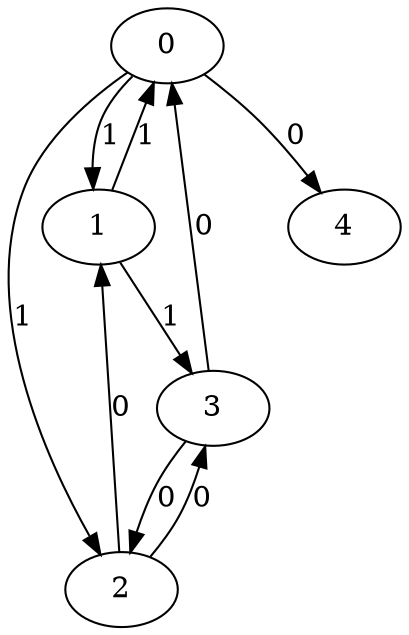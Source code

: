 // Source:2194 Canonical: -1 1 1 -1 0 1 -1 -1 1 -1 -1 0 -1 0 -1 0 -1 0 -1 -1 -1 -1 -1 -1 -1
digraph HRA_from_2194_graph_000 {
  0 -> 1 [label="1"];
  0 -> 2 [label="1"];
  1 -> 0 [label="1"];
  1 -> 3 [label="1"];
  2 -> 1 [label="0"];
  2 -> 3 [label="0"];
  3 -> 0 [label="0"];
  3 -> 2 [label="0"];
  0 -> 4 [label="0"];
}

// Source:2194 Canonical: -1 1 1 -1 0 1 -1 -1 1 -1 -1 0 -1 0 -1 0 -1 0 -1 -1 0 -1 -1 -1 -1
digraph HRA_from_2194_graph_001 {
  0 -> 1 [label="1"];
  0 -> 2 [label="1"];
  1 -> 0 [label="1"];
  1 -> 3 [label="1"];
  2 -> 1 [label="0"];
  2 -> 3 [label="0"];
  3 -> 0 [label="0"];
  3 -> 2 [label="0"];
  0 -> 4 [label="0"];
  4 -> 0 [label="0"];
}

// Source:2194 Canonical: -1 1 1 -1 -1 1 -1 -1 1 0 -1 0 -1 0 -1 0 -1 0 -1 -1 -1 -1 -1 -1 -1
digraph HRA_from_2194_graph_002 {
  0 -> 1 [label="1"];
  0 -> 2 [label="1"];
  1 -> 0 [label="1"];
  1 -> 3 [label="1"];
  2 -> 1 [label="0"];
  2 -> 3 [label="0"];
  3 -> 0 [label="0"];
  3 -> 2 [label="0"];
  1 -> 4 [label="0"];
}

// Source:2194 Canonical: -1 1 1 -1 0 1 -1 -1 1 0 -1 0 -1 0 -1 0 -1 0 -1 -1 -1 -1 -1 -1 -1
digraph HRA_from_2194_graph_003 {
  0 -> 1 [label="1"];
  0 -> 2 [label="1"];
  1 -> 0 [label="1"];
  1 -> 3 [label="1"];
  2 -> 1 [label="0"];
  2 -> 3 [label="0"];
  3 -> 0 [label="0"];
  3 -> 2 [label="0"];
  0 -> 4 [label="0"];
  1 -> 4 [label="0"];
}

// Source:2194 Canonical: -1 1 1 -1 -1 1 -1 -1 1 0 -1 0 -1 0 -1 0 -1 0 -1 -1 0 -1 -1 -1 -1
digraph HRA_from_2194_graph_004 {
  0 -> 1 [label="1"];
  0 -> 2 [label="1"];
  1 -> 0 [label="1"];
  1 -> 3 [label="1"];
  2 -> 1 [label="0"];
  2 -> 3 [label="0"];
  3 -> 0 [label="0"];
  3 -> 2 [label="0"];
  4 -> 0 [label="0"];
  1 -> 4 [label="0"];
}

// Source:2194 Canonical: -1 1 1 -1 0 1 -1 -1 1 0 -1 0 -1 0 -1 0 -1 0 -1 -1 0 -1 -1 -1 -1
digraph HRA_from_2194_graph_005 {
  0 -> 1 [label="1"];
  0 -> 2 [label="1"];
  1 -> 0 [label="1"];
  1 -> 3 [label="1"];
  2 -> 1 [label="0"];
  2 -> 3 [label="0"];
  3 -> 0 [label="0"];
  3 -> 2 [label="0"];
  0 -> 4 [label="0"];
  4 -> 0 [label="0"];
  1 -> 4 [label="0"];
}

// Source:2194 Canonical: -1 1 1 -1 0 1 -1 -1 1 -1 -1 0 -1 0 -1 0 -1 0 -1 -1 -1 0 -1 -1 -1
digraph HRA_from_2194_graph_006 {
  0 -> 1 [label="1"];
  0 -> 2 [label="1"];
  1 -> 0 [label="1"];
  1 -> 3 [label="1"];
  2 -> 1 [label="0"];
  2 -> 3 [label="0"];
  3 -> 0 [label="0"];
  3 -> 2 [label="0"];
  0 -> 4 [label="0"];
  4 -> 1 [label="0"];
}

// Source:2194 Canonical: -1 1 1 -1 0 1 -1 -1 1 -1 -1 0 -1 0 -1 0 -1 0 -1 -1 0 0 -1 -1 -1
digraph HRA_from_2194_graph_007 {
  0 -> 1 [label="1"];
  0 -> 2 [label="1"];
  1 -> 0 [label="1"];
  1 -> 3 [label="1"];
  2 -> 1 [label="0"];
  2 -> 3 [label="0"];
  3 -> 0 [label="0"];
  3 -> 2 [label="0"];
  0 -> 4 [label="0"];
  4 -> 0 [label="0"];
  4 -> 1 [label="0"];
}

// Source:2194 Canonical: -1 1 1 -1 -1 1 -1 -1 1 0 -1 0 -1 0 -1 0 -1 0 -1 -1 -1 0 -1 -1 -1
digraph HRA_from_2194_graph_008 {
  0 -> 1 [label="1"];
  0 -> 2 [label="1"];
  1 -> 0 [label="1"];
  1 -> 3 [label="1"];
  2 -> 1 [label="0"];
  2 -> 3 [label="0"];
  3 -> 0 [label="0"];
  3 -> 2 [label="0"];
  1 -> 4 [label="0"];
  4 -> 1 [label="0"];
}

// Source:2194 Canonical: -1 1 1 -1 0 1 -1 -1 1 0 -1 0 -1 0 -1 0 -1 0 -1 -1 -1 0 -1 -1 -1
digraph HRA_from_2194_graph_009 {
  0 -> 1 [label="1"];
  0 -> 2 [label="1"];
  1 -> 0 [label="1"];
  1 -> 3 [label="1"];
  2 -> 1 [label="0"];
  2 -> 3 [label="0"];
  3 -> 0 [label="0"];
  3 -> 2 [label="0"];
  0 -> 4 [label="0"];
  1 -> 4 [label="0"];
  4 -> 1 [label="0"];
}

// Source:2194 Canonical: -1 1 1 -1 -1 1 -1 -1 1 0 -1 0 -1 0 -1 0 -1 0 -1 -1 0 0 -1 -1 -1
digraph HRA_from_2194_graph_010 {
  0 -> 1 [label="1"];
  0 -> 2 [label="1"];
  1 -> 0 [label="1"];
  1 -> 3 [label="1"];
  2 -> 1 [label="0"];
  2 -> 3 [label="0"];
  3 -> 0 [label="0"];
  3 -> 2 [label="0"];
  4 -> 0 [label="0"];
  1 -> 4 [label="0"];
  4 -> 1 [label="0"];
}

// Source:2194 Canonical: -1 1 1 -1 0 1 -1 -1 1 0 -1 0 -1 0 -1 0 -1 0 -1 -1 0 0 -1 -1 -1
digraph HRA_from_2194_graph_011 {
  0 -> 1 [label="1"];
  0 -> 2 [label="1"];
  1 -> 0 [label="1"];
  1 -> 3 [label="1"];
  2 -> 1 [label="0"];
  2 -> 3 [label="0"];
  3 -> 0 [label="0"];
  3 -> 2 [label="0"];
  0 -> 4 [label="0"];
  4 -> 0 [label="0"];
  1 -> 4 [label="0"];
  4 -> 1 [label="0"];
}

// Source:2194 Canonical: -1 1 1 -1 -1 1 -1 -1 1 -1 -1 0 -1 0 0 0 -1 0 -1 -1 -1 -1 -1 -1 -1
digraph HRA_from_2194_graph_012 {
  0 -> 1 [label="1"];
  0 -> 2 [label="1"];
  1 -> 0 [label="1"];
  1 -> 3 [label="1"];
  2 -> 1 [label="0"];
  2 -> 3 [label="0"];
  3 -> 0 [label="0"];
  3 -> 2 [label="0"];
  2 -> 4 [label="0"];
}

// Source:2194 Canonical: -1 1 1 -1 0 1 -1 -1 1 -1 -1 0 -1 0 0 0 -1 0 -1 -1 -1 -1 -1 -1 -1
digraph HRA_from_2194_graph_013 {
  0 -> 1 [label="1"];
  0 -> 2 [label="1"];
  1 -> 0 [label="1"];
  1 -> 3 [label="1"];
  2 -> 1 [label="0"];
  2 -> 3 [label="0"];
  3 -> 0 [label="0"];
  3 -> 2 [label="0"];
  0 -> 4 [label="0"];
  2 -> 4 [label="0"];
}

// Source:2194 Canonical: -1 1 1 -1 -1 1 -1 -1 1 -1 -1 0 -1 0 0 0 -1 0 -1 -1 0 -1 -1 -1 -1
digraph HRA_from_2194_graph_014 {
  0 -> 1 [label="1"];
  0 -> 2 [label="1"];
  1 -> 0 [label="1"];
  1 -> 3 [label="1"];
  2 -> 1 [label="0"];
  2 -> 3 [label="0"];
  3 -> 0 [label="0"];
  3 -> 2 [label="0"];
  4 -> 0 [label="0"];
  2 -> 4 [label="0"];
}

// Source:2194 Canonical: -1 1 1 -1 0 1 -1 -1 1 -1 -1 0 -1 0 0 0 -1 0 -1 -1 0 -1 -1 -1 -1
digraph HRA_from_2194_graph_015 {
  0 -> 1 [label="1"];
  0 -> 2 [label="1"];
  1 -> 0 [label="1"];
  1 -> 3 [label="1"];
  2 -> 1 [label="0"];
  2 -> 3 [label="0"];
  3 -> 0 [label="0"];
  3 -> 2 [label="0"];
  0 -> 4 [label="0"];
  4 -> 0 [label="0"];
  2 -> 4 [label="0"];
}

// Source:2194 Canonical: -1 1 1 -1 -1 1 -1 -1 1 0 -1 0 -1 0 0 0 -1 0 -1 -1 -1 -1 -1 -1 -1
digraph HRA_from_2194_graph_016 {
  0 -> 1 [label="1"];
  0 -> 2 [label="1"];
  1 -> 0 [label="1"];
  1 -> 3 [label="1"];
  2 -> 1 [label="0"];
  2 -> 3 [label="0"];
  3 -> 0 [label="0"];
  3 -> 2 [label="0"];
  1 -> 4 [label="0"];
  2 -> 4 [label="0"];
}

// Source:2194 Canonical: -1 1 1 -1 0 1 -1 -1 1 0 -1 0 -1 0 0 0 -1 0 -1 -1 -1 -1 -1 -1 -1
digraph HRA_from_2194_graph_017 {
  0 -> 1 [label="1"];
  0 -> 2 [label="1"];
  1 -> 0 [label="1"];
  1 -> 3 [label="1"];
  2 -> 1 [label="0"];
  2 -> 3 [label="0"];
  3 -> 0 [label="0"];
  3 -> 2 [label="0"];
  0 -> 4 [label="0"];
  1 -> 4 [label="0"];
  2 -> 4 [label="0"];
}

// Source:2194 Canonical: -1 1 1 -1 -1 1 -1 -1 1 0 -1 0 -1 0 0 0 -1 0 -1 -1 0 -1 -1 -1 -1
digraph HRA_from_2194_graph_018 {
  0 -> 1 [label="1"];
  0 -> 2 [label="1"];
  1 -> 0 [label="1"];
  1 -> 3 [label="1"];
  2 -> 1 [label="0"];
  2 -> 3 [label="0"];
  3 -> 0 [label="0"];
  3 -> 2 [label="0"];
  4 -> 0 [label="0"];
  1 -> 4 [label="0"];
  2 -> 4 [label="0"];
}

// Source:2194 Canonical: -1 1 1 -1 0 1 -1 -1 1 0 -1 0 -1 0 0 0 -1 0 -1 -1 0 -1 -1 -1 -1
digraph HRA_from_2194_graph_019 {
  0 -> 1 [label="1"];
  0 -> 2 [label="1"];
  1 -> 0 [label="1"];
  1 -> 3 [label="1"];
  2 -> 1 [label="0"];
  2 -> 3 [label="0"];
  3 -> 0 [label="0"];
  3 -> 2 [label="0"];
  0 -> 4 [label="0"];
  4 -> 0 [label="0"];
  1 -> 4 [label="0"];
  2 -> 4 [label="0"];
}

// Source:2194 Canonical: -1 1 1 -1 -1 1 -1 -1 1 -1 -1 0 -1 0 0 0 -1 0 -1 -1 -1 0 -1 -1 -1
digraph HRA_from_2194_graph_020 {
  0 -> 1 [label="1"];
  0 -> 2 [label="1"];
  1 -> 0 [label="1"];
  1 -> 3 [label="1"];
  2 -> 1 [label="0"];
  2 -> 3 [label="0"];
  3 -> 0 [label="0"];
  3 -> 2 [label="0"];
  4 -> 1 [label="0"];
  2 -> 4 [label="0"];
}

// Source:2194 Canonical: -1 1 1 -1 0 1 -1 -1 1 -1 -1 0 -1 0 0 0 -1 0 -1 -1 -1 0 -1 -1 -1
digraph HRA_from_2194_graph_021 {
  0 -> 1 [label="1"];
  0 -> 2 [label="1"];
  1 -> 0 [label="1"];
  1 -> 3 [label="1"];
  2 -> 1 [label="0"];
  2 -> 3 [label="0"];
  3 -> 0 [label="0"];
  3 -> 2 [label="0"];
  0 -> 4 [label="0"];
  4 -> 1 [label="0"];
  2 -> 4 [label="0"];
}

// Source:2194 Canonical: -1 1 1 -1 -1 1 -1 -1 1 -1 -1 0 -1 0 0 0 -1 0 -1 -1 0 0 -1 -1 -1
digraph HRA_from_2194_graph_022 {
  0 -> 1 [label="1"];
  0 -> 2 [label="1"];
  1 -> 0 [label="1"];
  1 -> 3 [label="1"];
  2 -> 1 [label="0"];
  2 -> 3 [label="0"];
  3 -> 0 [label="0"];
  3 -> 2 [label="0"];
  4 -> 0 [label="0"];
  4 -> 1 [label="0"];
  2 -> 4 [label="0"];
}

// Source:2194 Canonical: -1 1 1 -1 0 1 -1 -1 1 -1 -1 0 -1 0 0 0 -1 0 -1 -1 0 0 -1 -1 -1
digraph HRA_from_2194_graph_023 {
  0 -> 1 [label="1"];
  0 -> 2 [label="1"];
  1 -> 0 [label="1"];
  1 -> 3 [label="1"];
  2 -> 1 [label="0"];
  2 -> 3 [label="0"];
  3 -> 0 [label="0"];
  3 -> 2 [label="0"];
  0 -> 4 [label="0"];
  4 -> 0 [label="0"];
  4 -> 1 [label="0"];
  2 -> 4 [label="0"];
}

// Source:2194 Canonical: -1 1 1 -1 -1 1 -1 -1 1 0 -1 0 -1 0 0 0 -1 0 -1 -1 -1 0 -1 -1 -1
digraph HRA_from_2194_graph_024 {
  0 -> 1 [label="1"];
  0 -> 2 [label="1"];
  1 -> 0 [label="1"];
  1 -> 3 [label="1"];
  2 -> 1 [label="0"];
  2 -> 3 [label="0"];
  3 -> 0 [label="0"];
  3 -> 2 [label="0"];
  1 -> 4 [label="0"];
  4 -> 1 [label="0"];
  2 -> 4 [label="0"];
}

// Source:2194 Canonical: -1 1 1 -1 0 1 -1 -1 1 0 -1 0 -1 0 0 0 -1 0 -1 -1 -1 0 -1 -1 -1
digraph HRA_from_2194_graph_025 {
  0 -> 1 [label="1"];
  0 -> 2 [label="1"];
  1 -> 0 [label="1"];
  1 -> 3 [label="1"];
  2 -> 1 [label="0"];
  2 -> 3 [label="0"];
  3 -> 0 [label="0"];
  3 -> 2 [label="0"];
  0 -> 4 [label="0"];
  1 -> 4 [label="0"];
  4 -> 1 [label="0"];
  2 -> 4 [label="0"];
}

// Source:2194 Canonical: -1 1 1 -1 -1 1 -1 -1 1 0 -1 0 -1 0 0 0 -1 0 -1 -1 0 0 -1 -1 -1
digraph HRA_from_2194_graph_026 {
  0 -> 1 [label="1"];
  0 -> 2 [label="1"];
  1 -> 0 [label="1"];
  1 -> 3 [label="1"];
  2 -> 1 [label="0"];
  2 -> 3 [label="0"];
  3 -> 0 [label="0"];
  3 -> 2 [label="0"];
  4 -> 0 [label="0"];
  1 -> 4 [label="0"];
  4 -> 1 [label="0"];
  2 -> 4 [label="0"];
}

// Source:2194 Canonical: -1 1 1 -1 0 1 -1 -1 1 0 -1 0 -1 0 0 0 -1 0 -1 -1 0 0 -1 -1 -1
digraph HRA_from_2194_graph_027 {
  0 -> 1 [label="1"];
  0 -> 2 [label="1"];
  1 -> 0 [label="1"];
  1 -> 3 [label="1"];
  2 -> 1 [label="0"];
  2 -> 3 [label="0"];
  3 -> 0 [label="0"];
  3 -> 2 [label="0"];
  0 -> 4 [label="0"];
  4 -> 0 [label="0"];
  1 -> 4 [label="0"];
  4 -> 1 [label="0"];
  2 -> 4 [label="0"];
}

// Source:2194 Canonical: -1 1 1 -1 0 1 -1 -1 1 -1 -1 0 -1 0 -1 0 -1 0 -1 -1 -1 -1 0 -1 -1
digraph HRA_from_2194_graph_028 {
  0 -> 1 [label="1"];
  0 -> 2 [label="1"];
  1 -> 0 [label="1"];
  1 -> 3 [label="1"];
  2 -> 1 [label="0"];
  2 -> 3 [label="0"];
  3 -> 0 [label="0"];
  3 -> 2 [label="0"];
  0 -> 4 [label="0"];
  4 -> 2 [label="0"];
}

// Source:2194 Canonical: -1 1 1 -1 0 1 -1 -1 1 -1 -1 0 -1 0 -1 0 -1 0 -1 -1 0 -1 0 -1 -1
digraph HRA_from_2194_graph_029 {
  0 -> 1 [label="1"];
  0 -> 2 [label="1"];
  1 -> 0 [label="1"];
  1 -> 3 [label="1"];
  2 -> 1 [label="0"];
  2 -> 3 [label="0"];
  3 -> 0 [label="0"];
  3 -> 2 [label="0"];
  0 -> 4 [label="0"];
  4 -> 0 [label="0"];
  4 -> 2 [label="0"];
}

// Source:2194 Canonical: -1 1 1 -1 -1 1 -1 -1 1 0 -1 0 -1 0 -1 0 -1 0 -1 -1 -1 -1 0 -1 -1
digraph HRA_from_2194_graph_030 {
  0 -> 1 [label="1"];
  0 -> 2 [label="1"];
  1 -> 0 [label="1"];
  1 -> 3 [label="1"];
  2 -> 1 [label="0"];
  2 -> 3 [label="0"];
  3 -> 0 [label="0"];
  3 -> 2 [label="0"];
  1 -> 4 [label="0"];
  4 -> 2 [label="0"];
}

// Source:2194 Canonical: -1 1 1 -1 0 1 -1 -1 1 0 -1 0 -1 0 -1 0 -1 0 -1 -1 -1 -1 0 -1 -1
digraph HRA_from_2194_graph_031 {
  0 -> 1 [label="1"];
  0 -> 2 [label="1"];
  1 -> 0 [label="1"];
  1 -> 3 [label="1"];
  2 -> 1 [label="0"];
  2 -> 3 [label="0"];
  3 -> 0 [label="0"];
  3 -> 2 [label="0"];
  0 -> 4 [label="0"];
  1 -> 4 [label="0"];
  4 -> 2 [label="0"];
}

// Source:2194 Canonical: -1 1 1 -1 -1 1 -1 -1 1 0 -1 0 -1 0 -1 0 -1 0 -1 -1 0 -1 0 -1 -1
digraph HRA_from_2194_graph_032 {
  0 -> 1 [label="1"];
  0 -> 2 [label="1"];
  1 -> 0 [label="1"];
  1 -> 3 [label="1"];
  2 -> 1 [label="0"];
  2 -> 3 [label="0"];
  3 -> 0 [label="0"];
  3 -> 2 [label="0"];
  4 -> 0 [label="0"];
  1 -> 4 [label="0"];
  4 -> 2 [label="0"];
}

// Source:2194 Canonical: -1 1 1 -1 0 1 -1 -1 1 0 -1 0 -1 0 -1 0 -1 0 -1 -1 0 -1 0 -1 -1
digraph HRA_from_2194_graph_033 {
  0 -> 1 [label="1"];
  0 -> 2 [label="1"];
  1 -> 0 [label="1"];
  1 -> 3 [label="1"];
  2 -> 1 [label="0"];
  2 -> 3 [label="0"];
  3 -> 0 [label="0"];
  3 -> 2 [label="0"];
  0 -> 4 [label="0"];
  4 -> 0 [label="0"];
  1 -> 4 [label="0"];
  4 -> 2 [label="0"];
}

// Source:2194 Canonical: -1 1 1 -1 0 1 -1 -1 1 -1 -1 0 -1 0 -1 0 -1 0 -1 -1 -1 0 0 -1 -1
digraph HRA_from_2194_graph_034 {
  0 -> 1 [label="1"];
  0 -> 2 [label="1"];
  1 -> 0 [label="1"];
  1 -> 3 [label="1"];
  2 -> 1 [label="0"];
  2 -> 3 [label="0"];
  3 -> 0 [label="0"];
  3 -> 2 [label="0"];
  0 -> 4 [label="0"];
  4 -> 1 [label="0"];
  4 -> 2 [label="0"];
}

// Source:2194 Canonical: -1 1 1 -1 0 1 -1 -1 1 -1 -1 0 -1 0 -1 0 -1 0 -1 -1 0 0 0 -1 -1
digraph HRA_from_2194_graph_035 {
  0 -> 1 [label="1"];
  0 -> 2 [label="1"];
  1 -> 0 [label="1"];
  1 -> 3 [label="1"];
  2 -> 1 [label="0"];
  2 -> 3 [label="0"];
  3 -> 0 [label="0"];
  3 -> 2 [label="0"];
  0 -> 4 [label="0"];
  4 -> 0 [label="0"];
  4 -> 1 [label="0"];
  4 -> 2 [label="0"];
}

// Source:2194 Canonical: -1 1 1 -1 -1 1 -1 -1 1 0 -1 0 -1 0 -1 0 -1 0 -1 -1 -1 0 0 -1 -1
digraph HRA_from_2194_graph_036 {
  0 -> 1 [label="1"];
  0 -> 2 [label="1"];
  1 -> 0 [label="1"];
  1 -> 3 [label="1"];
  2 -> 1 [label="0"];
  2 -> 3 [label="0"];
  3 -> 0 [label="0"];
  3 -> 2 [label="0"];
  1 -> 4 [label="0"];
  4 -> 1 [label="0"];
  4 -> 2 [label="0"];
}

// Source:2194 Canonical: -1 1 1 -1 0 1 -1 -1 1 0 -1 0 -1 0 -1 0 -1 0 -1 -1 -1 0 0 -1 -1
digraph HRA_from_2194_graph_037 {
  0 -> 1 [label="1"];
  0 -> 2 [label="1"];
  1 -> 0 [label="1"];
  1 -> 3 [label="1"];
  2 -> 1 [label="0"];
  2 -> 3 [label="0"];
  3 -> 0 [label="0"];
  3 -> 2 [label="0"];
  0 -> 4 [label="0"];
  1 -> 4 [label="0"];
  4 -> 1 [label="0"];
  4 -> 2 [label="0"];
}

// Source:2194 Canonical: -1 1 1 -1 -1 1 -1 -1 1 0 -1 0 -1 0 -1 0 -1 0 -1 -1 0 0 0 -1 -1
digraph HRA_from_2194_graph_038 {
  0 -> 1 [label="1"];
  0 -> 2 [label="1"];
  1 -> 0 [label="1"];
  1 -> 3 [label="1"];
  2 -> 1 [label="0"];
  2 -> 3 [label="0"];
  3 -> 0 [label="0"];
  3 -> 2 [label="0"];
  4 -> 0 [label="0"];
  1 -> 4 [label="0"];
  4 -> 1 [label="0"];
  4 -> 2 [label="0"];
}

// Source:2194 Canonical: -1 1 1 -1 0 1 -1 -1 1 0 -1 0 -1 0 -1 0 -1 0 -1 -1 0 0 0 -1 -1
digraph HRA_from_2194_graph_039 {
  0 -> 1 [label="1"];
  0 -> 2 [label="1"];
  1 -> 0 [label="1"];
  1 -> 3 [label="1"];
  2 -> 1 [label="0"];
  2 -> 3 [label="0"];
  3 -> 0 [label="0"];
  3 -> 2 [label="0"];
  0 -> 4 [label="0"];
  4 -> 0 [label="0"];
  1 -> 4 [label="0"];
  4 -> 1 [label="0"];
  4 -> 2 [label="0"];
}

// Source:2194 Canonical: -1 1 1 -1 -1 1 -1 -1 1 -1 -1 0 -1 0 0 0 -1 0 -1 -1 -1 -1 0 -1 -1
digraph HRA_from_2194_graph_040 {
  0 -> 1 [label="1"];
  0 -> 2 [label="1"];
  1 -> 0 [label="1"];
  1 -> 3 [label="1"];
  2 -> 1 [label="0"];
  2 -> 3 [label="0"];
  3 -> 0 [label="0"];
  3 -> 2 [label="0"];
  2 -> 4 [label="0"];
  4 -> 2 [label="0"];
}

// Source:2194 Canonical: -1 1 1 -1 0 1 -1 -1 1 -1 -1 0 -1 0 0 0 -1 0 -1 -1 -1 -1 0 -1 -1
digraph HRA_from_2194_graph_041 {
  0 -> 1 [label="1"];
  0 -> 2 [label="1"];
  1 -> 0 [label="1"];
  1 -> 3 [label="1"];
  2 -> 1 [label="0"];
  2 -> 3 [label="0"];
  3 -> 0 [label="0"];
  3 -> 2 [label="0"];
  0 -> 4 [label="0"];
  2 -> 4 [label="0"];
  4 -> 2 [label="0"];
}

// Source:2194 Canonical: -1 1 1 -1 -1 1 -1 -1 1 -1 -1 0 -1 0 0 0 -1 0 -1 -1 0 -1 0 -1 -1
digraph HRA_from_2194_graph_042 {
  0 -> 1 [label="1"];
  0 -> 2 [label="1"];
  1 -> 0 [label="1"];
  1 -> 3 [label="1"];
  2 -> 1 [label="0"];
  2 -> 3 [label="0"];
  3 -> 0 [label="0"];
  3 -> 2 [label="0"];
  4 -> 0 [label="0"];
  2 -> 4 [label="0"];
  4 -> 2 [label="0"];
}

// Source:2194 Canonical: -1 1 1 -1 0 1 -1 -1 1 -1 -1 0 -1 0 0 0 -1 0 -1 -1 0 -1 0 -1 -1
digraph HRA_from_2194_graph_043 {
  0 -> 1 [label="1"];
  0 -> 2 [label="1"];
  1 -> 0 [label="1"];
  1 -> 3 [label="1"];
  2 -> 1 [label="0"];
  2 -> 3 [label="0"];
  3 -> 0 [label="0"];
  3 -> 2 [label="0"];
  0 -> 4 [label="0"];
  4 -> 0 [label="0"];
  2 -> 4 [label="0"];
  4 -> 2 [label="0"];
}

// Source:2194 Canonical: -1 1 1 -1 -1 1 -1 -1 1 0 -1 0 -1 0 0 0 -1 0 -1 -1 -1 -1 0 -1 -1
digraph HRA_from_2194_graph_044 {
  0 -> 1 [label="1"];
  0 -> 2 [label="1"];
  1 -> 0 [label="1"];
  1 -> 3 [label="1"];
  2 -> 1 [label="0"];
  2 -> 3 [label="0"];
  3 -> 0 [label="0"];
  3 -> 2 [label="0"];
  1 -> 4 [label="0"];
  2 -> 4 [label="0"];
  4 -> 2 [label="0"];
}

// Source:2194 Canonical: -1 1 1 -1 0 1 -1 -1 1 0 -1 0 -1 0 0 0 -1 0 -1 -1 -1 -1 0 -1 -1
digraph HRA_from_2194_graph_045 {
  0 -> 1 [label="1"];
  0 -> 2 [label="1"];
  1 -> 0 [label="1"];
  1 -> 3 [label="1"];
  2 -> 1 [label="0"];
  2 -> 3 [label="0"];
  3 -> 0 [label="0"];
  3 -> 2 [label="0"];
  0 -> 4 [label="0"];
  1 -> 4 [label="0"];
  2 -> 4 [label="0"];
  4 -> 2 [label="0"];
}

// Source:2194 Canonical: -1 1 1 -1 -1 1 -1 -1 1 0 -1 0 -1 0 0 0 -1 0 -1 -1 0 -1 0 -1 -1
digraph HRA_from_2194_graph_046 {
  0 -> 1 [label="1"];
  0 -> 2 [label="1"];
  1 -> 0 [label="1"];
  1 -> 3 [label="1"];
  2 -> 1 [label="0"];
  2 -> 3 [label="0"];
  3 -> 0 [label="0"];
  3 -> 2 [label="0"];
  4 -> 0 [label="0"];
  1 -> 4 [label="0"];
  2 -> 4 [label="0"];
  4 -> 2 [label="0"];
}

// Source:2194 Canonical: -1 1 1 -1 0 1 -1 -1 1 0 -1 0 -1 0 0 0 -1 0 -1 -1 0 -1 0 -1 -1
digraph HRA_from_2194_graph_047 {
  0 -> 1 [label="1"];
  0 -> 2 [label="1"];
  1 -> 0 [label="1"];
  1 -> 3 [label="1"];
  2 -> 1 [label="0"];
  2 -> 3 [label="0"];
  3 -> 0 [label="0"];
  3 -> 2 [label="0"];
  0 -> 4 [label="0"];
  4 -> 0 [label="0"];
  1 -> 4 [label="0"];
  2 -> 4 [label="0"];
  4 -> 2 [label="0"];
}

// Source:2194 Canonical: -1 1 1 -1 -1 1 -1 -1 1 -1 -1 0 -1 0 0 0 -1 0 -1 -1 -1 0 0 -1 -1
digraph HRA_from_2194_graph_048 {
  0 -> 1 [label="1"];
  0 -> 2 [label="1"];
  1 -> 0 [label="1"];
  1 -> 3 [label="1"];
  2 -> 1 [label="0"];
  2 -> 3 [label="0"];
  3 -> 0 [label="0"];
  3 -> 2 [label="0"];
  4 -> 1 [label="0"];
  2 -> 4 [label="0"];
  4 -> 2 [label="0"];
}

// Source:2194 Canonical: -1 1 1 -1 0 1 -1 -1 1 -1 -1 0 -1 0 0 0 -1 0 -1 -1 -1 0 0 -1 -1
digraph HRA_from_2194_graph_049 {
  0 -> 1 [label="1"];
  0 -> 2 [label="1"];
  1 -> 0 [label="1"];
  1 -> 3 [label="1"];
  2 -> 1 [label="0"];
  2 -> 3 [label="0"];
  3 -> 0 [label="0"];
  3 -> 2 [label="0"];
  0 -> 4 [label="0"];
  4 -> 1 [label="0"];
  2 -> 4 [label="0"];
  4 -> 2 [label="0"];
}

// Source:2194 Canonical: -1 1 1 -1 -1 1 -1 -1 1 -1 -1 0 -1 0 0 0 -1 0 -1 -1 0 0 0 -1 -1
digraph HRA_from_2194_graph_050 {
  0 -> 1 [label="1"];
  0 -> 2 [label="1"];
  1 -> 0 [label="1"];
  1 -> 3 [label="1"];
  2 -> 1 [label="0"];
  2 -> 3 [label="0"];
  3 -> 0 [label="0"];
  3 -> 2 [label="0"];
  4 -> 0 [label="0"];
  4 -> 1 [label="0"];
  2 -> 4 [label="0"];
  4 -> 2 [label="0"];
}

// Source:2194 Canonical: -1 1 1 -1 0 1 -1 -1 1 -1 -1 0 -1 0 0 0 -1 0 -1 -1 0 0 0 -1 -1
digraph HRA_from_2194_graph_051 {
  0 -> 1 [label="1"];
  0 -> 2 [label="1"];
  1 -> 0 [label="1"];
  1 -> 3 [label="1"];
  2 -> 1 [label="0"];
  2 -> 3 [label="0"];
  3 -> 0 [label="0"];
  3 -> 2 [label="0"];
  0 -> 4 [label="0"];
  4 -> 0 [label="0"];
  4 -> 1 [label="0"];
  2 -> 4 [label="0"];
  4 -> 2 [label="0"];
}

// Source:2194 Canonical: -1 1 1 -1 -1 1 -1 -1 1 0 -1 0 -1 0 0 0 -1 0 -1 -1 -1 0 0 -1 -1
digraph HRA_from_2194_graph_052 {
  0 -> 1 [label="1"];
  0 -> 2 [label="1"];
  1 -> 0 [label="1"];
  1 -> 3 [label="1"];
  2 -> 1 [label="0"];
  2 -> 3 [label="0"];
  3 -> 0 [label="0"];
  3 -> 2 [label="0"];
  1 -> 4 [label="0"];
  4 -> 1 [label="0"];
  2 -> 4 [label="0"];
  4 -> 2 [label="0"];
}

// Source:2194 Canonical: -1 1 1 -1 0 1 -1 -1 1 0 -1 0 -1 0 0 0 -1 0 -1 -1 -1 0 0 -1 -1
digraph HRA_from_2194_graph_053 {
  0 -> 1 [label="1"];
  0 -> 2 [label="1"];
  1 -> 0 [label="1"];
  1 -> 3 [label="1"];
  2 -> 1 [label="0"];
  2 -> 3 [label="0"];
  3 -> 0 [label="0"];
  3 -> 2 [label="0"];
  0 -> 4 [label="0"];
  1 -> 4 [label="0"];
  4 -> 1 [label="0"];
  2 -> 4 [label="0"];
  4 -> 2 [label="0"];
}

// Source:2194 Canonical: -1 1 1 -1 -1 1 -1 -1 1 0 -1 0 -1 0 0 0 -1 0 -1 -1 0 0 0 -1 -1
digraph HRA_from_2194_graph_054 {
  0 -> 1 [label="1"];
  0 -> 2 [label="1"];
  1 -> 0 [label="1"];
  1 -> 3 [label="1"];
  2 -> 1 [label="0"];
  2 -> 3 [label="0"];
  3 -> 0 [label="0"];
  3 -> 2 [label="0"];
  4 -> 0 [label="0"];
  1 -> 4 [label="0"];
  4 -> 1 [label="0"];
  2 -> 4 [label="0"];
  4 -> 2 [label="0"];
}

// Source:2194 Canonical: -1 1 1 -1 0 1 -1 -1 1 0 -1 0 -1 0 0 0 -1 0 -1 -1 0 0 0 -1 -1
digraph HRA_from_2194_graph_055 {
  0 -> 1 [label="1"];
  0 -> 2 [label="1"];
  1 -> 0 [label="1"];
  1 -> 3 [label="1"];
  2 -> 1 [label="0"];
  2 -> 3 [label="0"];
  3 -> 0 [label="0"];
  3 -> 2 [label="0"];
  0 -> 4 [label="0"];
  4 -> 0 [label="0"];
  1 -> 4 [label="0"];
  4 -> 1 [label="0"];
  2 -> 4 [label="0"];
  4 -> 2 [label="0"];
}

// Source:2194 Canonical: -1 1 1 -1 -1 1 -1 -1 1 -1 -1 0 -1 0 -1 0 -1 0 -1 0 -1 -1 -1 -1 -1
digraph HRA_from_2194_graph_056 {
  0 -> 1 [label="1"];
  0 -> 2 [label="1"];
  1 -> 0 [label="1"];
  1 -> 3 [label="1"];
  2 -> 1 [label="0"];
  2 -> 3 [label="0"];
  3 -> 0 [label="0"];
  3 -> 2 [label="0"];
  3 -> 4 [label="0"];
}

// Source:2194 Canonical: -1 1 1 -1 0 1 -1 -1 1 -1 -1 0 -1 0 -1 0 -1 0 -1 0 -1 -1 -1 -1 -1
digraph HRA_from_2194_graph_057 {
  0 -> 1 [label="1"];
  0 -> 2 [label="1"];
  1 -> 0 [label="1"];
  1 -> 3 [label="1"];
  2 -> 1 [label="0"];
  2 -> 3 [label="0"];
  3 -> 0 [label="0"];
  3 -> 2 [label="0"];
  0 -> 4 [label="0"];
  3 -> 4 [label="0"];
}

// Source:2194 Canonical: -1 1 1 -1 -1 1 -1 -1 1 -1 -1 0 -1 0 -1 0 -1 0 -1 0 0 -1 -1 -1 -1
digraph HRA_from_2194_graph_058 {
  0 -> 1 [label="1"];
  0 -> 2 [label="1"];
  1 -> 0 [label="1"];
  1 -> 3 [label="1"];
  2 -> 1 [label="0"];
  2 -> 3 [label="0"];
  3 -> 0 [label="0"];
  3 -> 2 [label="0"];
  4 -> 0 [label="0"];
  3 -> 4 [label="0"];
}

// Source:2194 Canonical: -1 1 1 -1 0 1 -1 -1 1 -1 -1 0 -1 0 -1 0 -1 0 -1 0 0 -1 -1 -1 -1
digraph HRA_from_2194_graph_059 {
  0 -> 1 [label="1"];
  0 -> 2 [label="1"];
  1 -> 0 [label="1"];
  1 -> 3 [label="1"];
  2 -> 1 [label="0"];
  2 -> 3 [label="0"];
  3 -> 0 [label="0"];
  3 -> 2 [label="0"];
  0 -> 4 [label="0"];
  4 -> 0 [label="0"];
  3 -> 4 [label="0"];
}

// Source:2194 Canonical: -1 1 1 -1 -1 1 -1 -1 1 0 -1 0 -1 0 -1 0 -1 0 -1 0 -1 -1 -1 -1 -1
digraph HRA_from_2194_graph_060 {
  0 -> 1 [label="1"];
  0 -> 2 [label="1"];
  1 -> 0 [label="1"];
  1 -> 3 [label="1"];
  2 -> 1 [label="0"];
  2 -> 3 [label="0"];
  3 -> 0 [label="0"];
  3 -> 2 [label="0"];
  1 -> 4 [label="0"];
  3 -> 4 [label="0"];
}

// Source:2194 Canonical: -1 1 1 -1 0 1 -1 -1 1 0 -1 0 -1 0 -1 0 -1 0 -1 0 -1 -1 -1 -1 -1
digraph HRA_from_2194_graph_061 {
  0 -> 1 [label="1"];
  0 -> 2 [label="1"];
  1 -> 0 [label="1"];
  1 -> 3 [label="1"];
  2 -> 1 [label="0"];
  2 -> 3 [label="0"];
  3 -> 0 [label="0"];
  3 -> 2 [label="0"];
  0 -> 4 [label="0"];
  1 -> 4 [label="0"];
  3 -> 4 [label="0"];
}

// Source:2194 Canonical: -1 1 1 -1 -1 1 -1 -1 1 0 -1 0 -1 0 -1 0 -1 0 -1 0 0 -1 -1 -1 -1
digraph HRA_from_2194_graph_062 {
  0 -> 1 [label="1"];
  0 -> 2 [label="1"];
  1 -> 0 [label="1"];
  1 -> 3 [label="1"];
  2 -> 1 [label="0"];
  2 -> 3 [label="0"];
  3 -> 0 [label="0"];
  3 -> 2 [label="0"];
  4 -> 0 [label="0"];
  1 -> 4 [label="0"];
  3 -> 4 [label="0"];
}

// Source:2194 Canonical: -1 1 1 -1 0 1 -1 -1 1 0 -1 0 -1 0 -1 0 -1 0 -1 0 0 -1 -1 -1 -1
digraph HRA_from_2194_graph_063 {
  0 -> 1 [label="1"];
  0 -> 2 [label="1"];
  1 -> 0 [label="1"];
  1 -> 3 [label="1"];
  2 -> 1 [label="0"];
  2 -> 3 [label="0"];
  3 -> 0 [label="0"];
  3 -> 2 [label="0"];
  0 -> 4 [label="0"];
  4 -> 0 [label="0"];
  1 -> 4 [label="0"];
  3 -> 4 [label="0"];
}

// Source:2194 Canonical: -1 1 1 -1 -1 1 -1 -1 1 -1 -1 0 -1 0 -1 0 -1 0 -1 0 -1 0 -1 -1 -1
digraph HRA_from_2194_graph_064 {
  0 -> 1 [label="1"];
  0 -> 2 [label="1"];
  1 -> 0 [label="1"];
  1 -> 3 [label="1"];
  2 -> 1 [label="0"];
  2 -> 3 [label="0"];
  3 -> 0 [label="0"];
  3 -> 2 [label="0"];
  4 -> 1 [label="0"];
  3 -> 4 [label="0"];
}

// Source:2194 Canonical: -1 1 1 -1 0 1 -1 -1 1 -1 -1 0 -1 0 -1 0 -1 0 -1 0 -1 0 -1 -1 -1
digraph HRA_from_2194_graph_065 {
  0 -> 1 [label="1"];
  0 -> 2 [label="1"];
  1 -> 0 [label="1"];
  1 -> 3 [label="1"];
  2 -> 1 [label="0"];
  2 -> 3 [label="0"];
  3 -> 0 [label="0"];
  3 -> 2 [label="0"];
  0 -> 4 [label="0"];
  4 -> 1 [label="0"];
  3 -> 4 [label="0"];
}

// Source:2194 Canonical: -1 1 1 -1 -1 1 -1 -1 1 -1 -1 0 -1 0 -1 0 -1 0 -1 0 0 0 -1 -1 -1
digraph HRA_from_2194_graph_066 {
  0 -> 1 [label="1"];
  0 -> 2 [label="1"];
  1 -> 0 [label="1"];
  1 -> 3 [label="1"];
  2 -> 1 [label="0"];
  2 -> 3 [label="0"];
  3 -> 0 [label="0"];
  3 -> 2 [label="0"];
  4 -> 0 [label="0"];
  4 -> 1 [label="0"];
  3 -> 4 [label="0"];
}

// Source:2194 Canonical: -1 1 1 -1 0 1 -1 -1 1 -1 -1 0 -1 0 -1 0 -1 0 -1 0 0 0 -1 -1 -1
digraph HRA_from_2194_graph_067 {
  0 -> 1 [label="1"];
  0 -> 2 [label="1"];
  1 -> 0 [label="1"];
  1 -> 3 [label="1"];
  2 -> 1 [label="0"];
  2 -> 3 [label="0"];
  3 -> 0 [label="0"];
  3 -> 2 [label="0"];
  0 -> 4 [label="0"];
  4 -> 0 [label="0"];
  4 -> 1 [label="0"];
  3 -> 4 [label="0"];
}

// Source:2194 Canonical: -1 1 1 -1 -1 1 -1 -1 1 0 -1 0 -1 0 -1 0 -1 0 -1 0 -1 0 -1 -1 -1
digraph HRA_from_2194_graph_068 {
  0 -> 1 [label="1"];
  0 -> 2 [label="1"];
  1 -> 0 [label="1"];
  1 -> 3 [label="1"];
  2 -> 1 [label="0"];
  2 -> 3 [label="0"];
  3 -> 0 [label="0"];
  3 -> 2 [label="0"];
  1 -> 4 [label="0"];
  4 -> 1 [label="0"];
  3 -> 4 [label="0"];
}

// Source:2194 Canonical: -1 1 1 -1 0 1 -1 -1 1 0 -1 0 -1 0 -1 0 -1 0 -1 0 -1 0 -1 -1 -1
digraph HRA_from_2194_graph_069 {
  0 -> 1 [label="1"];
  0 -> 2 [label="1"];
  1 -> 0 [label="1"];
  1 -> 3 [label="1"];
  2 -> 1 [label="0"];
  2 -> 3 [label="0"];
  3 -> 0 [label="0"];
  3 -> 2 [label="0"];
  0 -> 4 [label="0"];
  1 -> 4 [label="0"];
  4 -> 1 [label="0"];
  3 -> 4 [label="0"];
}

// Source:2194 Canonical: -1 1 1 -1 -1 1 -1 -1 1 0 -1 0 -1 0 -1 0 -1 0 -1 0 0 0 -1 -1 -1
digraph HRA_from_2194_graph_070 {
  0 -> 1 [label="1"];
  0 -> 2 [label="1"];
  1 -> 0 [label="1"];
  1 -> 3 [label="1"];
  2 -> 1 [label="0"];
  2 -> 3 [label="0"];
  3 -> 0 [label="0"];
  3 -> 2 [label="0"];
  4 -> 0 [label="0"];
  1 -> 4 [label="0"];
  4 -> 1 [label="0"];
  3 -> 4 [label="0"];
}

// Source:2194 Canonical: -1 1 1 -1 0 1 -1 -1 1 0 -1 0 -1 0 -1 0 -1 0 -1 0 0 0 -1 -1 -1
digraph HRA_from_2194_graph_071 {
  0 -> 1 [label="1"];
  0 -> 2 [label="1"];
  1 -> 0 [label="1"];
  1 -> 3 [label="1"];
  2 -> 1 [label="0"];
  2 -> 3 [label="0"];
  3 -> 0 [label="0"];
  3 -> 2 [label="0"];
  0 -> 4 [label="0"];
  4 -> 0 [label="0"];
  1 -> 4 [label="0"];
  4 -> 1 [label="0"];
  3 -> 4 [label="0"];
}

// Source:2194 Canonical: -1 1 1 -1 -1 1 -1 -1 1 -1 -1 0 -1 0 0 0 -1 0 -1 0 -1 -1 -1 -1 -1
digraph HRA_from_2194_graph_072 {
  0 -> 1 [label="1"];
  0 -> 2 [label="1"];
  1 -> 0 [label="1"];
  1 -> 3 [label="1"];
  2 -> 1 [label="0"];
  2 -> 3 [label="0"];
  3 -> 0 [label="0"];
  3 -> 2 [label="0"];
  2 -> 4 [label="0"];
  3 -> 4 [label="0"];
}

// Source:2194 Canonical: -1 1 1 -1 0 1 -1 -1 1 -1 -1 0 -1 0 0 0 -1 0 -1 0 -1 -1 -1 -1 -1
digraph HRA_from_2194_graph_073 {
  0 -> 1 [label="1"];
  0 -> 2 [label="1"];
  1 -> 0 [label="1"];
  1 -> 3 [label="1"];
  2 -> 1 [label="0"];
  2 -> 3 [label="0"];
  3 -> 0 [label="0"];
  3 -> 2 [label="0"];
  0 -> 4 [label="0"];
  2 -> 4 [label="0"];
  3 -> 4 [label="0"];
}

// Source:2194 Canonical: -1 1 1 -1 -1 1 -1 -1 1 -1 -1 0 -1 0 0 0 -1 0 -1 0 0 -1 -1 -1 -1
digraph HRA_from_2194_graph_074 {
  0 -> 1 [label="1"];
  0 -> 2 [label="1"];
  1 -> 0 [label="1"];
  1 -> 3 [label="1"];
  2 -> 1 [label="0"];
  2 -> 3 [label="0"];
  3 -> 0 [label="0"];
  3 -> 2 [label="0"];
  4 -> 0 [label="0"];
  2 -> 4 [label="0"];
  3 -> 4 [label="0"];
}

// Source:2194 Canonical: -1 1 1 -1 0 1 -1 -1 1 -1 -1 0 -1 0 0 0 -1 0 -1 0 0 -1 -1 -1 -1
digraph HRA_from_2194_graph_075 {
  0 -> 1 [label="1"];
  0 -> 2 [label="1"];
  1 -> 0 [label="1"];
  1 -> 3 [label="1"];
  2 -> 1 [label="0"];
  2 -> 3 [label="0"];
  3 -> 0 [label="0"];
  3 -> 2 [label="0"];
  0 -> 4 [label="0"];
  4 -> 0 [label="0"];
  2 -> 4 [label="0"];
  3 -> 4 [label="0"];
}

// Source:2194 Canonical: -1 1 1 -1 -1 1 -1 -1 1 0 -1 0 -1 0 0 0 -1 0 -1 0 -1 -1 -1 -1 -1
digraph HRA_from_2194_graph_076 {
  0 -> 1 [label="1"];
  0 -> 2 [label="1"];
  1 -> 0 [label="1"];
  1 -> 3 [label="1"];
  2 -> 1 [label="0"];
  2 -> 3 [label="0"];
  3 -> 0 [label="0"];
  3 -> 2 [label="0"];
  1 -> 4 [label="0"];
  2 -> 4 [label="0"];
  3 -> 4 [label="0"];
}

// Source:2194 Canonical: -1 1 1 -1 0 1 -1 -1 1 0 -1 0 -1 0 0 0 -1 0 -1 0 -1 -1 -1 -1 -1
digraph HRA_from_2194_graph_077 {
  0 -> 1 [label="1"];
  0 -> 2 [label="1"];
  1 -> 0 [label="1"];
  1 -> 3 [label="1"];
  2 -> 1 [label="0"];
  2 -> 3 [label="0"];
  3 -> 0 [label="0"];
  3 -> 2 [label="0"];
  0 -> 4 [label="0"];
  1 -> 4 [label="0"];
  2 -> 4 [label="0"];
  3 -> 4 [label="0"];
}

// Source:2194 Canonical: -1 1 1 -1 -1 1 -1 -1 1 0 -1 0 -1 0 0 0 -1 0 -1 0 0 -1 -1 -1 -1
digraph HRA_from_2194_graph_078 {
  0 -> 1 [label="1"];
  0 -> 2 [label="1"];
  1 -> 0 [label="1"];
  1 -> 3 [label="1"];
  2 -> 1 [label="0"];
  2 -> 3 [label="0"];
  3 -> 0 [label="0"];
  3 -> 2 [label="0"];
  4 -> 0 [label="0"];
  1 -> 4 [label="0"];
  2 -> 4 [label="0"];
  3 -> 4 [label="0"];
}

// Source:2194 Canonical: -1 1 1 -1 0 1 -1 -1 1 0 -1 0 -1 0 0 0 -1 0 -1 0 0 -1 -1 -1 -1
digraph HRA_from_2194_graph_079 {
  0 -> 1 [label="1"];
  0 -> 2 [label="1"];
  1 -> 0 [label="1"];
  1 -> 3 [label="1"];
  2 -> 1 [label="0"];
  2 -> 3 [label="0"];
  3 -> 0 [label="0"];
  3 -> 2 [label="0"];
  0 -> 4 [label="0"];
  4 -> 0 [label="0"];
  1 -> 4 [label="0"];
  2 -> 4 [label="0"];
  3 -> 4 [label="0"];
}

// Source:2194 Canonical: -1 1 1 -1 -1 1 -1 -1 1 -1 -1 0 -1 0 0 0 -1 0 -1 0 -1 0 -1 -1 -1
digraph HRA_from_2194_graph_080 {
  0 -> 1 [label="1"];
  0 -> 2 [label="1"];
  1 -> 0 [label="1"];
  1 -> 3 [label="1"];
  2 -> 1 [label="0"];
  2 -> 3 [label="0"];
  3 -> 0 [label="0"];
  3 -> 2 [label="0"];
  4 -> 1 [label="0"];
  2 -> 4 [label="0"];
  3 -> 4 [label="0"];
}

// Source:2194 Canonical: -1 1 1 -1 0 1 -1 -1 1 -1 -1 0 -1 0 0 0 -1 0 -1 0 -1 0 -1 -1 -1
digraph HRA_from_2194_graph_081 {
  0 -> 1 [label="1"];
  0 -> 2 [label="1"];
  1 -> 0 [label="1"];
  1 -> 3 [label="1"];
  2 -> 1 [label="0"];
  2 -> 3 [label="0"];
  3 -> 0 [label="0"];
  3 -> 2 [label="0"];
  0 -> 4 [label="0"];
  4 -> 1 [label="0"];
  2 -> 4 [label="0"];
  3 -> 4 [label="0"];
}

// Source:2194 Canonical: -1 1 1 -1 -1 1 -1 -1 1 -1 -1 0 -1 0 0 0 -1 0 -1 0 0 0 -1 -1 -1
digraph HRA_from_2194_graph_082 {
  0 -> 1 [label="1"];
  0 -> 2 [label="1"];
  1 -> 0 [label="1"];
  1 -> 3 [label="1"];
  2 -> 1 [label="0"];
  2 -> 3 [label="0"];
  3 -> 0 [label="0"];
  3 -> 2 [label="0"];
  4 -> 0 [label="0"];
  4 -> 1 [label="0"];
  2 -> 4 [label="0"];
  3 -> 4 [label="0"];
}

// Source:2194 Canonical: -1 1 1 -1 0 1 -1 -1 1 -1 -1 0 -1 0 0 0 -1 0 -1 0 0 0 -1 -1 -1
digraph HRA_from_2194_graph_083 {
  0 -> 1 [label="1"];
  0 -> 2 [label="1"];
  1 -> 0 [label="1"];
  1 -> 3 [label="1"];
  2 -> 1 [label="0"];
  2 -> 3 [label="0"];
  3 -> 0 [label="0"];
  3 -> 2 [label="0"];
  0 -> 4 [label="0"];
  4 -> 0 [label="0"];
  4 -> 1 [label="0"];
  2 -> 4 [label="0"];
  3 -> 4 [label="0"];
}

// Source:2194 Canonical: -1 1 1 -1 -1 1 -1 -1 1 0 -1 0 -1 0 0 0 -1 0 -1 0 -1 0 -1 -1 -1
digraph HRA_from_2194_graph_084 {
  0 -> 1 [label="1"];
  0 -> 2 [label="1"];
  1 -> 0 [label="1"];
  1 -> 3 [label="1"];
  2 -> 1 [label="0"];
  2 -> 3 [label="0"];
  3 -> 0 [label="0"];
  3 -> 2 [label="0"];
  1 -> 4 [label="0"];
  4 -> 1 [label="0"];
  2 -> 4 [label="0"];
  3 -> 4 [label="0"];
}

// Source:2194 Canonical: -1 1 1 -1 0 1 -1 -1 1 0 -1 0 -1 0 0 0 -1 0 -1 0 -1 0 -1 -1 -1
digraph HRA_from_2194_graph_085 {
  0 -> 1 [label="1"];
  0 -> 2 [label="1"];
  1 -> 0 [label="1"];
  1 -> 3 [label="1"];
  2 -> 1 [label="0"];
  2 -> 3 [label="0"];
  3 -> 0 [label="0"];
  3 -> 2 [label="0"];
  0 -> 4 [label="0"];
  1 -> 4 [label="0"];
  4 -> 1 [label="0"];
  2 -> 4 [label="0"];
  3 -> 4 [label="0"];
}

// Source:2194 Canonical: -1 1 1 -1 -1 1 -1 -1 1 0 -1 0 -1 0 0 0 -1 0 -1 0 0 0 -1 -1 -1
digraph HRA_from_2194_graph_086 {
  0 -> 1 [label="1"];
  0 -> 2 [label="1"];
  1 -> 0 [label="1"];
  1 -> 3 [label="1"];
  2 -> 1 [label="0"];
  2 -> 3 [label="0"];
  3 -> 0 [label="0"];
  3 -> 2 [label="0"];
  4 -> 0 [label="0"];
  1 -> 4 [label="0"];
  4 -> 1 [label="0"];
  2 -> 4 [label="0"];
  3 -> 4 [label="0"];
}

// Source:2194 Canonical: -1 1 1 -1 0 1 -1 -1 1 0 -1 0 -1 0 0 0 -1 0 -1 0 0 0 -1 -1 -1
digraph HRA_from_2194_graph_087 {
  0 -> 1 [label="1"];
  0 -> 2 [label="1"];
  1 -> 0 [label="1"];
  1 -> 3 [label="1"];
  2 -> 1 [label="0"];
  2 -> 3 [label="0"];
  3 -> 0 [label="0"];
  3 -> 2 [label="0"];
  0 -> 4 [label="0"];
  4 -> 0 [label="0"];
  1 -> 4 [label="0"];
  4 -> 1 [label="0"];
  2 -> 4 [label="0"];
  3 -> 4 [label="0"];
}

// Source:2194 Canonical: -1 1 1 -1 -1 1 -1 -1 1 -1 -1 0 -1 0 -1 0 -1 0 -1 0 -1 -1 0 -1 -1
digraph HRA_from_2194_graph_088 {
  0 -> 1 [label="1"];
  0 -> 2 [label="1"];
  1 -> 0 [label="1"];
  1 -> 3 [label="1"];
  2 -> 1 [label="0"];
  2 -> 3 [label="0"];
  3 -> 0 [label="0"];
  3 -> 2 [label="0"];
  4 -> 2 [label="0"];
  3 -> 4 [label="0"];
}

// Source:2194 Canonical: -1 1 1 -1 0 1 -1 -1 1 -1 -1 0 -1 0 -1 0 -1 0 -1 0 -1 -1 0 -1 -1
digraph HRA_from_2194_graph_089 {
  0 -> 1 [label="1"];
  0 -> 2 [label="1"];
  1 -> 0 [label="1"];
  1 -> 3 [label="1"];
  2 -> 1 [label="0"];
  2 -> 3 [label="0"];
  3 -> 0 [label="0"];
  3 -> 2 [label="0"];
  0 -> 4 [label="0"];
  4 -> 2 [label="0"];
  3 -> 4 [label="0"];
}

// Source:2194 Canonical: -1 1 1 -1 -1 1 -1 -1 1 -1 -1 0 -1 0 -1 0 -1 0 -1 0 0 -1 0 -1 -1
digraph HRA_from_2194_graph_090 {
  0 -> 1 [label="1"];
  0 -> 2 [label="1"];
  1 -> 0 [label="1"];
  1 -> 3 [label="1"];
  2 -> 1 [label="0"];
  2 -> 3 [label="0"];
  3 -> 0 [label="0"];
  3 -> 2 [label="0"];
  4 -> 0 [label="0"];
  4 -> 2 [label="0"];
  3 -> 4 [label="0"];
}

// Source:2194 Canonical: -1 1 1 -1 0 1 -1 -1 1 -1 -1 0 -1 0 -1 0 -1 0 -1 0 0 -1 0 -1 -1
digraph HRA_from_2194_graph_091 {
  0 -> 1 [label="1"];
  0 -> 2 [label="1"];
  1 -> 0 [label="1"];
  1 -> 3 [label="1"];
  2 -> 1 [label="0"];
  2 -> 3 [label="0"];
  3 -> 0 [label="0"];
  3 -> 2 [label="0"];
  0 -> 4 [label="0"];
  4 -> 0 [label="0"];
  4 -> 2 [label="0"];
  3 -> 4 [label="0"];
}

// Source:2194 Canonical: -1 1 1 -1 -1 1 -1 -1 1 0 -1 0 -1 0 -1 0 -1 0 -1 0 -1 -1 0 -1 -1
digraph HRA_from_2194_graph_092 {
  0 -> 1 [label="1"];
  0 -> 2 [label="1"];
  1 -> 0 [label="1"];
  1 -> 3 [label="1"];
  2 -> 1 [label="0"];
  2 -> 3 [label="0"];
  3 -> 0 [label="0"];
  3 -> 2 [label="0"];
  1 -> 4 [label="0"];
  4 -> 2 [label="0"];
  3 -> 4 [label="0"];
}

// Source:2194 Canonical: -1 1 1 -1 0 1 -1 -1 1 0 -1 0 -1 0 -1 0 -1 0 -1 0 -1 -1 0 -1 -1
digraph HRA_from_2194_graph_093 {
  0 -> 1 [label="1"];
  0 -> 2 [label="1"];
  1 -> 0 [label="1"];
  1 -> 3 [label="1"];
  2 -> 1 [label="0"];
  2 -> 3 [label="0"];
  3 -> 0 [label="0"];
  3 -> 2 [label="0"];
  0 -> 4 [label="0"];
  1 -> 4 [label="0"];
  4 -> 2 [label="0"];
  3 -> 4 [label="0"];
}

// Source:2194 Canonical: -1 1 1 -1 -1 1 -1 -1 1 0 -1 0 -1 0 -1 0 -1 0 -1 0 0 -1 0 -1 -1
digraph HRA_from_2194_graph_094 {
  0 -> 1 [label="1"];
  0 -> 2 [label="1"];
  1 -> 0 [label="1"];
  1 -> 3 [label="1"];
  2 -> 1 [label="0"];
  2 -> 3 [label="0"];
  3 -> 0 [label="0"];
  3 -> 2 [label="0"];
  4 -> 0 [label="0"];
  1 -> 4 [label="0"];
  4 -> 2 [label="0"];
  3 -> 4 [label="0"];
}

// Source:2194 Canonical: -1 1 1 -1 0 1 -1 -1 1 0 -1 0 -1 0 -1 0 -1 0 -1 0 0 -1 0 -1 -1
digraph HRA_from_2194_graph_095 {
  0 -> 1 [label="1"];
  0 -> 2 [label="1"];
  1 -> 0 [label="1"];
  1 -> 3 [label="1"];
  2 -> 1 [label="0"];
  2 -> 3 [label="0"];
  3 -> 0 [label="0"];
  3 -> 2 [label="0"];
  0 -> 4 [label="0"];
  4 -> 0 [label="0"];
  1 -> 4 [label="0"];
  4 -> 2 [label="0"];
  3 -> 4 [label="0"];
}

// Source:2194 Canonical: -1 1 1 -1 -1 1 -1 -1 1 -1 -1 0 -1 0 -1 0 -1 0 -1 0 -1 0 0 -1 -1
digraph HRA_from_2194_graph_096 {
  0 -> 1 [label="1"];
  0 -> 2 [label="1"];
  1 -> 0 [label="1"];
  1 -> 3 [label="1"];
  2 -> 1 [label="0"];
  2 -> 3 [label="0"];
  3 -> 0 [label="0"];
  3 -> 2 [label="0"];
  4 -> 1 [label="0"];
  4 -> 2 [label="0"];
  3 -> 4 [label="0"];
}

// Source:2194 Canonical: -1 1 1 -1 0 1 -1 -1 1 -1 -1 0 -1 0 -1 0 -1 0 -1 0 -1 0 0 -1 -1
digraph HRA_from_2194_graph_097 {
  0 -> 1 [label="1"];
  0 -> 2 [label="1"];
  1 -> 0 [label="1"];
  1 -> 3 [label="1"];
  2 -> 1 [label="0"];
  2 -> 3 [label="0"];
  3 -> 0 [label="0"];
  3 -> 2 [label="0"];
  0 -> 4 [label="0"];
  4 -> 1 [label="0"];
  4 -> 2 [label="0"];
  3 -> 4 [label="0"];
}

// Source:2194 Canonical: -1 1 1 -1 -1 1 -1 -1 1 -1 -1 0 -1 0 -1 0 -1 0 -1 0 0 0 0 -1 -1
digraph HRA_from_2194_graph_098 {
  0 -> 1 [label="1"];
  0 -> 2 [label="1"];
  1 -> 0 [label="1"];
  1 -> 3 [label="1"];
  2 -> 1 [label="0"];
  2 -> 3 [label="0"];
  3 -> 0 [label="0"];
  3 -> 2 [label="0"];
  4 -> 0 [label="0"];
  4 -> 1 [label="0"];
  4 -> 2 [label="0"];
  3 -> 4 [label="0"];
}

// Source:2194 Canonical: -1 1 1 -1 0 1 -1 -1 1 -1 -1 0 -1 0 -1 0 -1 0 -1 0 0 0 0 -1 -1
digraph HRA_from_2194_graph_099 {
  0 -> 1 [label="1"];
  0 -> 2 [label="1"];
  1 -> 0 [label="1"];
  1 -> 3 [label="1"];
  2 -> 1 [label="0"];
  2 -> 3 [label="0"];
  3 -> 0 [label="0"];
  3 -> 2 [label="0"];
  0 -> 4 [label="0"];
  4 -> 0 [label="0"];
  4 -> 1 [label="0"];
  4 -> 2 [label="0"];
  3 -> 4 [label="0"];
}

// Source:2194 Canonical: -1 1 1 -1 -1 1 -1 -1 1 0 -1 0 -1 0 -1 0 -1 0 -1 0 -1 0 0 -1 -1
digraph HRA_from_2194_graph_100 {
  0 -> 1 [label="1"];
  0 -> 2 [label="1"];
  1 -> 0 [label="1"];
  1 -> 3 [label="1"];
  2 -> 1 [label="0"];
  2 -> 3 [label="0"];
  3 -> 0 [label="0"];
  3 -> 2 [label="0"];
  1 -> 4 [label="0"];
  4 -> 1 [label="0"];
  4 -> 2 [label="0"];
  3 -> 4 [label="0"];
}

// Source:2194 Canonical: -1 1 1 -1 0 1 -1 -1 1 0 -1 0 -1 0 -1 0 -1 0 -1 0 -1 0 0 -1 -1
digraph HRA_from_2194_graph_101 {
  0 -> 1 [label="1"];
  0 -> 2 [label="1"];
  1 -> 0 [label="1"];
  1 -> 3 [label="1"];
  2 -> 1 [label="0"];
  2 -> 3 [label="0"];
  3 -> 0 [label="0"];
  3 -> 2 [label="0"];
  0 -> 4 [label="0"];
  1 -> 4 [label="0"];
  4 -> 1 [label="0"];
  4 -> 2 [label="0"];
  3 -> 4 [label="0"];
}

// Source:2194 Canonical: -1 1 1 -1 -1 1 -1 -1 1 0 -1 0 -1 0 -1 0 -1 0 -1 0 0 0 0 -1 -1
digraph HRA_from_2194_graph_102 {
  0 -> 1 [label="1"];
  0 -> 2 [label="1"];
  1 -> 0 [label="1"];
  1 -> 3 [label="1"];
  2 -> 1 [label="0"];
  2 -> 3 [label="0"];
  3 -> 0 [label="0"];
  3 -> 2 [label="0"];
  4 -> 0 [label="0"];
  1 -> 4 [label="0"];
  4 -> 1 [label="0"];
  4 -> 2 [label="0"];
  3 -> 4 [label="0"];
}

// Source:2194 Canonical: -1 1 1 -1 0 1 -1 -1 1 0 -1 0 -1 0 -1 0 -1 0 -1 0 0 0 0 -1 -1
digraph HRA_from_2194_graph_103 {
  0 -> 1 [label="1"];
  0 -> 2 [label="1"];
  1 -> 0 [label="1"];
  1 -> 3 [label="1"];
  2 -> 1 [label="0"];
  2 -> 3 [label="0"];
  3 -> 0 [label="0"];
  3 -> 2 [label="0"];
  0 -> 4 [label="0"];
  4 -> 0 [label="0"];
  1 -> 4 [label="0"];
  4 -> 1 [label="0"];
  4 -> 2 [label="0"];
  3 -> 4 [label="0"];
}

// Source:2194 Canonical: -1 1 1 -1 -1 1 -1 -1 1 -1 -1 0 -1 0 0 0 -1 0 -1 0 -1 -1 0 -1 -1
digraph HRA_from_2194_graph_104 {
  0 -> 1 [label="1"];
  0 -> 2 [label="1"];
  1 -> 0 [label="1"];
  1 -> 3 [label="1"];
  2 -> 1 [label="0"];
  2 -> 3 [label="0"];
  3 -> 0 [label="0"];
  3 -> 2 [label="0"];
  2 -> 4 [label="0"];
  4 -> 2 [label="0"];
  3 -> 4 [label="0"];
}

// Source:2194 Canonical: -1 1 1 -1 0 1 -1 -1 1 -1 -1 0 -1 0 0 0 -1 0 -1 0 -1 -1 0 -1 -1
digraph HRA_from_2194_graph_105 {
  0 -> 1 [label="1"];
  0 -> 2 [label="1"];
  1 -> 0 [label="1"];
  1 -> 3 [label="1"];
  2 -> 1 [label="0"];
  2 -> 3 [label="0"];
  3 -> 0 [label="0"];
  3 -> 2 [label="0"];
  0 -> 4 [label="0"];
  2 -> 4 [label="0"];
  4 -> 2 [label="0"];
  3 -> 4 [label="0"];
}

// Source:2194 Canonical: -1 1 1 -1 -1 1 -1 -1 1 -1 -1 0 -1 0 0 0 -1 0 -1 0 0 -1 0 -1 -1
digraph HRA_from_2194_graph_106 {
  0 -> 1 [label="1"];
  0 -> 2 [label="1"];
  1 -> 0 [label="1"];
  1 -> 3 [label="1"];
  2 -> 1 [label="0"];
  2 -> 3 [label="0"];
  3 -> 0 [label="0"];
  3 -> 2 [label="0"];
  4 -> 0 [label="0"];
  2 -> 4 [label="0"];
  4 -> 2 [label="0"];
  3 -> 4 [label="0"];
}

// Source:2194 Canonical: -1 1 1 -1 0 1 -1 -1 1 -1 -1 0 -1 0 0 0 -1 0 -1 0 0 -1 0 -1 -1
digraph HRA_from_2194_graph_107 {
  0 -> 1 [label="1"];
  0 -> 2 [label="1"];
  1 -> 0 [label="1"];
  1 -> 3 [label="1"];
  2 -> 1 [label="0"];
  2 -> 3 [label="0"];
  3 -> 0 [label="0"];
  3 -> 2 [label="0"];
  0 -> 4 [label="0"];
  4 -> 0 [label="0"];
  2 -> 4 [label="0"];
  4 -> 2 [label="0"];
  3 -> 4 [label="0"];
}

// Source:2194 Canonical: -1 1 1 -1 -1 1 -1 -1 1 0 -1 0 -1 0 0 0 -1 0 -1 0 -1 -1 0 -1 -1
digraph HRA_from_2194_graph_108 {
  0 -> 1 [label="1"];
  0 -> 2 [label="1"];
  1 -> 0 [label="1"];
  1 -> 3 [label="1"];
  2 -> 1 [label="0"];
  2 -> 3 [label="0"];
  3 -> 0 [label="0"];
  3 -> 2 [label="0"];
  1 -> 4 [label="0"];
  2 -> 4 [label="0"];
  4 -> 2 [label="0"];
  3 -> 4 [label="0"];
}

// Source:2194 Canonical: -1 1 1 -1 0 1 -1 -1 1 0 -1 0 -1 0 0 0 -1 0 -1 0 -1 -1 0 -1 -1
digraph HRA_from_2194_graph_109 {
  0 -> 1 [label="1"];
  0 -> 2 [label="1"];
  1 -> 0 [label="1"];
  1 -> 3 [label="1"];
  2 -> 1 [label="0"];
  2 -> 3 [label="0"];
  3 -> 0 [label="0"];
  3 -> 2 [label="0"];
  0 -> 4 [label="0"];
  1 -> 4 [label="0"];
  2 -> 4 [label="0"];
  4 -> 2 [label="0"];
  3 -> 4 [label="0"];
}

// Source:2194 Canonical: -1 1 1 -1 -1 1 -1 -1 1 0 -1 0 -1 0 0 0 -1 0 -1 0 0 -1 0 -1 -1
digraph HRA_from_2194_graph_110 {
  0 -> 1 [label="1"];
  0 -> 2 [label="1"];
  1 -> 0 [label="1"];
  1 -> 3 [label="1"];
  2 -> 1 [label="0"];
  2 -> 3 [label="0"];
  3 -> 0 [label="0"];
  3 -> 2 [label="0"];
  4 -> 0 [label="0"];
  1 -> 4 [label="0"];
  2 -> 4 [label="0"];
  4 -> 2 [label="0"];
  3 -> 4 [label="0"];
}

// Source:2194 Canonical: -1 1 1 -1 0 1 -1 -1 1 0 -1 0 -1 0 0 0 -1 0 -1 0 0 -1 0 -1 -1
digraph HRA_from_2194_graph_111 {
  0 -> 1 [label="1"];
  0 -> 2 [label="1"];
  1 -> 0 [label="1"];
  1 -> 3 [label="1"];
  2 -> 1 [label="0"];
  2 -> 3 [label="0"];
  3 -> 0 [label="0"];
  3 -> 2 [label="0"];
  0 -> 4 [label="0"];
  4 -> 0 [label="0"];
  1 -> 4 [label="0"];
  2 -> 4 [label="0"];
  4 -> 2 [label="0"];
  3 -> 4 [label="0"];
}

// Source:2194 Canonical: -1 1 1 -1 -1 1 -1 -1 1 -1 -1 0 -1 0 0 0 -1 0 -1 0 -1 0 0 -1 -1
digraph HRA_from_2194_graph_112 {
  0 -> 1 [label="1"];
  0 -> 2 [label="1"];
  1 -> 0 [label="1"];
  1 -> 3 [label="1"];
  2 -> 1 [label="0"];
  2 -> 3 [label="0"];
  3 -> 0 [label="0"];
  3 -> 2 [label="0"];
  4 -> 1 [label="0"];
  2 -> 4 [label="0"];
  4 -> 2 [label="0"];
  3 -> 4 [label="0"];
}

// Source:2194 Canonical: -1 1 1 -1 0 1 -1 -1 1 -1 -1 0 -1 0 0 0 -1 0 -1 0 -1 0 0 -1 -1
digraph HRA_from_2194_graph_113 {
  0 -> 1 [label="1"];
  0 -> 2 [label="1"];
  1 -> 0 [label="1"];
  1 -> 3 [label="1"];
  2 -> 1 [label="0"];
  2 -> 3 [label="0"];
  3 -> 0 [label="0"];
  3 -> 2 [label="0"];
  0 -> 4 [label="0"];
  4 -> 1 [label="0"];
  2 -> 4 [label="0"];
  4 -> 2 [label="0"];
  3 -> 4 [label="0"];
}

// Source:2194 Canonical: -1 1 1 -1 -1 1 -1 -1 1 -1 -1 0 -1 0 0 0 -1 0 -1 0 0 0 0 -1 -1
digraph HRA_from_2194_graph_114 {
  0 -> 1 [label="1"];
  0 -> 2 [label="1"];
  1 -> 0 [label="1"];
  1 -> 3 [label="1"];
  2 -> 1 [label="0"];
  2 -> 3 [label="0"];
  3 -> 0 [label="0"];
  3 -> 2 [label="0"];
  4 -> 0 [label="0"];
  4 -> 1 [label="0"];
  2 -> 4 [label="0"];
  4 -> 2 [label="0"];
  3 -> 4 [label="0"];
}

// Source:2194 Canonical: -1 1 1 -1 0 1 -1 -1 1 -1 -1 0 -1 0 0 0 -1 0 -1 0 0 0 0 -1 -1
digraph HRA_from_2194_graph_115 {
  0 -> 1 [label="1"];
  0 -> 2 [label="1"];
  1 -> 0 [label="1"];
  1 -> 3 [label="1"];
  2 -> 1 [label="0"];
  2 -> 3 [label="0"];
  3 -> 0 [label="0"];
  3 -> 2 [label="0"];
  0 -> 4 [label="0"];
  4 -> 0 [label="0"];
  4 -> 1 [label="0"];
  2 -> 4 [label="0"];
  4 -> 2 [label="0"];
  3 -> 4 [label="0"];
}

// Source:2194 Canonical: -1 1 1 -1 -1 1 -1 -1 1 0 -1 0 -1 0 0 0 -1 0 -1 0 -1 0 0 -1 -1
digraph HRA_from_2194_graph_116 {
  0 -> 1 [label="1"];
  0 -> 2 [label="1"];
  1 -> 0 [label="1"];
  1 -> 3 [label="1"];
  2 -> 1 [label="0"];
  2 -> 3 [label="0"];
  3 -> 0 [label="0"];
  3 -> 2 [label="0"];
  1 -> 4 [label="0"];
  4 -> 1 [label="0"];
  2 -> 4 [label="0"];
  4 -> 2 [label="0"];
  3 -> 4 [label="0"];
}

// Source:2194 Canonical: -1 1 1 -1 0 1 -1 -1 1 0 -1 0 -1 0 0 0 -1 0 -1 0 -1 0 0 -1 -1
digraph HRA_from_2194_graph_117 {
  0 -> 1 [label="1"];
  0 -> 2 [label="1"];
  1 -> 0 [label="1"];
  1 -> 3 [label="1"];
  2 -> 1 [label="0"];
  2 -> 3 [label="0"];
  3 -> 0 [label="0"];
  3 -> 2 [label="0"];
  0 -> 4 [label="0"];
  1 -> 4 [label="0"];
  4 -> 1 [label="0"];
  2 -> 4 [label="0"];
  4 -> 2 [label="0"];
  3 -> 4 [label="0"];
}

// Source:2194 Canonical: -1 1 1 -1 -1 1 -1 -1 1 0 -1 0 -1 0 0 0 -1 0 -1 0 0 0 0 -1 -1
digraph HRA_from_2194_graph_118 {
  0 -> 1 [label="1"];
  0 -> 2 [label="1"];
  1 -> 0 [label="1"];
  1 -> 3 [label="1"];
  2 -> 1 [label="0"];
  2 -> 3 [label="0"];
  3 -> 0 [label="0"];
  3 -> 2 [label="0"];
  4 -> 0 [label="0"];
  1 -> 4 [label="0"];
  4 -> 1 [label="0"];
  2 -> 4 [label="0"];
  4 -> 2 [label="0"];
  3 -> 4 [label="0"];
}

// Source:2194 Canonical: -1 1 1 -1 0 1 -1 -1 1 0 -1 0 -1 0 0 0 -1 0 -1 0 0 0 0 -1 -1
digraph HRA_from_2194_graph_119 {
  0 -> 1 [label="1"];
  0 -> 2 [label="1"];
  1 -> 0 [label="1"];
  1 -> 3 [label="1"];
  2 -> 1 [label="0"];
  2 -> 3 [label="0"];
  3 -> 0 [label="0"];
  3 -> 2 [label="0"];
  0 -> 4 [label="0"];
  4 -> 0 [label="0"];
  1 -> 4 [label="0"];
  4 -> 1 [label="0"];
  2 -> 4 [label="0"];
  4 -> 2 [label="0"];
  3 -> 4 [label="0"];
}

// Source:2194 Canonical: -1 1 1 -1 0 1 -1 -1 1 -1 -1 0 -1 0 -1 0 -1 0 -1 -1 -1 -1 -1 0 -1
digraph HRA_from_2194_graph_120 {
  0 -> 1 [label="1"];
  0 -> 2 [label="1"];
  1 -> 0 [label="1"];
  1 -> 3 [label="1"];
  2 -> 1 [label="0"];
  2 -> 3 [label="0"];
  3 -> 0 [label="0"];
  3 -> 2 [label="0"];
  0 -> 4 [label="0"];
  4 -> 3 [label="0"];
}

// Source:2194 Canonical: -1 1 1 -1 0 1 -1 -1 1 -1 -1 0 -1 0 -1 0 -1 0 -1 -1 0 -1 -1 0 -1
digraph HRA_from_2194_graph_121 {
  0 -> 1 [label="1"];
  0 -> 2 [label="1"];
  1 -> 0 [label="1"];
  1 -> 3 [label="1"];
  2 -> 1 [label="0"];
  2 -> 3 [label="0"];
  3 -> 0 [label="0"];
  3 -> 2 [label="0"];
  0 -> 4 [label="0"];
  4 -> 0 [label="0"];
  4 -> 3 [label="0"];
}

// Source:2194 Canonical: -1 1 1 -1 -1 1 -1 -1 1 0 -1 0 -1 0 -1 0 -1 0 -1 -1 -1 -1 -1 0 -1
digraph HRA_from_2194_graph_122 {
  0 -> 1 [label="1"];
  0 -> 2 [label="1"];
  1 -> 0 [label="1"];
  1 -> 3 [label="1"];
  2 -> 1 [label="0"];
  2 -> 3 [label="0"];
  3 -> 0 [label="0"];
  3 -> 2 [label="0"];
  1 -> 4 [label="0"];
  4 -> 3 [label="0"];
}

// Source:2194 Canonical: -1 1 1 -1 0 1 -1 -1 1 0 -1 0 -1 0 -1 0 -1 0 -1 -1 -1 -1 -1 0 -1
digraph HRA_from_2194_graph_123 {
  0 -> 1 [label="1"];
  0 -> 2 [label="1"];
  1 -> 0 [label="1"];
  1 -> 3 [label="1"];
  2 -> 1 [label="0"];
  2 -> 3 [label="0"];
  3 -> 0 [label="0"];
  3 -> 2 [label="0"];
  0 -> 4 [label="0"];
  1 -> 4 [label="0"];
  4 -> 3 [label="0"];
}

// Source:2194 Canonical: -1 1 1 -1 -1 1 -1 -1 1 0 -1 0 -1 0 -1 0 -1 0 -1 -1 0 -1 -1 0 -1
digraph HRA_from_2194_graph_124 {
  0 -> 1 [label="1"];
  0 -> 2 [label="1"];
  1 -> 0 [label="1"];
  1 -> 3 [label="1"];
  2 -> 1 [label="0"];
  2 -> 3 [label="0"];
  3 -> 0 [label="0"];
  3 -> 2 [label="0"];
  4 -> 0 [label="0"];
  1 -> 4 [label="0"];
  4 -> 3 [label="0"];
}

// Source:2194 Canonical: -1 1 1 -1 0 1 -1 -1 1 0 -1 0 -1 0 -1 0 -1 0 -1 -1 0 -1 -1 0 -1
digraph HRA_from_2194_graph_125 {
  0 -> 1 [label="1"];
  0 -> 2 [label="1"];
  1 -> 0 [label="1"];
  1 -> 3 [label="1"];
  2 -> 1 [label="0"];
  2 -> 3 [label="0"];
  3 -> 0 [label="0"];
  3 -> 2 [label="0"];
  0 -> 4 [label="0"];
  4 -> 0 [label="0"];
  1 -> 4 [label="0"];
  4 -> 3 [label="0"];
}

// Source:2194 Canonical: -1 1 1 -1 0 1 -1 -1 1 -1 -1 0 -1 0 -1 0 -1 0 -1 -1 -1 0 -1 0 -1
digraph HRA_from_2194_graph_126 {
  0 -> 1 [label="1"];
  0 -> 2 [label="1"];
  1 -> 0 [label="1"];
  1 -> 3 [label="1"];
  2 -> 1 [label="0"];
  2 -> 3 [label="0"];
  3 -> 0 [label="0"];
  3 -> 2 [label="0"];
  0 -> 4 [label="0"];
  4 -> 1 [label="0"];
  4 -> 3 [label="0"];
}

// Source:2194 Canonical: -1 1 1 -1 0 1 -1 -1 1 -1 -1 0 -1 0 -1 0 -1 0 -1 -1 0 0 -1 0 -1
digraph HRA_from_2194_graph_127 {
  0 -> 1 [label="1"];
  0 -> 2 [label="1"];
  1 -> 0 [label="1"];
  1 -> 3 [label="1"];
  2 -> 1 [label="0"];
  2 -> 3 [label="0"];
  3 -> 0 [label="0"];
  3 -> 2 [label="0"];
  0 -> 4 [label="0"];
  4 -> 0 [label="0"];
  4 -> 1 [label="0"];
  4 -> 3 [label="0"];
}

// Source:2194 Canonical: -1 1 1 -1 -1 1 -1 -1 1 0 -1 0 -1 0 -1 0 -1 0 -1 -1 -1 0 -1 0 -1
digraph HRA_from_2194_graph_128 {
  0 -> 1 [label="1"];
  0 -> 2 [label="1"];
  1 -> 0 [label="1"];
  1 -> 3 [label="1"];
  2 -> 1 [label="0"];
  2 -> 3 [label="0"];
  3 -> 0 [label="0"];
  3 -> 2 [label="0"];
  1 -> 4 [label="0"];
  4 -> 1 [label="0"];
  4 -> 3 [label="0"];
}

// Source:2194 Canonical: -1 1 1 -1 0 1 -1 -1 1 0 -1 0 -1 0 -1 0 -1 0 -1 -1 -1 0 -1 0 -1
digraph HRA_from_2194_graph_129 {
  0 -> 1 [label="1"];
  0 -> 2 [label="1"];
  1 -> 0 [label="1"];
  1 -> 3 [label="1"];
  2 -> 1 [label="0"];
  2 -> 3 [label="0"];
  3 -> 0 [label="0"];
  3 -> 2 [label="0"];
  0 -> 4 [label="0"];
  1 -> 4 [label="0"];
  4 -> 1 [label="0"];
  4 -> 3 [label="0"];
}

// Source:2194 Canonical: -1 1 1 -1 -1 1 -1 -1 1 0 -1 0 -1 0 -1 0 -1 0 -1 -1 0 0 -1 0 -1
digraph HRA_from_2194_graph_130 {
  0 -> 1 [label="1"];
  0 -> 2 [label="1"];
  1 -> 0 [label="1"];
  1 -> 3 [label="1"];
  2 -> 1 [label="0"];
  2 -> 3 [label="0"];
  3 -> 0 [label="0"];
  3 -> 2 [label="0"];
  4 -> 0 [label="0"];
  1 -> 4 [label="0"];
  4 -> 1 [label="0"];
  4 -> 3 [label="0"];
}

// Source:2194 Canonical: -1 1 1 -1 0 1 -1 -1 1 0 -1 0 -1 0 -1 0 -1 0 -1 -1 0 0 -1 0 -1
digraph HRA_from_2194_graph_131 {
  0 -> 1 [label="1"];
  0 -> 2 [label="1"];
  1 -> 0 [label="1"];
  1 -> 3 [label="1"];
  2 -> 1 [label="0"];
  2 -> 3 [label="0"];
  3 -> 0 [label="0"];
  3 -> 2 [label="0"];
  0 -> 4 [label="0"];
  4 -> 0 [label="0"];
  1 -> 4 [label="0"];
  4 -> 1 [label="0"];
  4 -> 3 [label="0"];
}

// Source:2194 Canonical: -1 1 1 -1 -1 1 -1 -1 1 -1 -1 0 -1 0 0 0 -1 0 -1 -1 -1 -1 -1 0 -1
digraph HRA_from_2194_graph_132 {
  0 -> 1 [label="1"];
  0 -> 2 [label="1"];
  1 -> 0 [label="1"];
  1 -> 3 [label="1"];
  2 -> 1 [label="0"];
  2 -> 3 [label="0"];
  3 -> 0 [label="0"];
  3 -> 2 [label="0"];
  2 -> 4 [label="0"];
  4 -> 3 [label="0"];
}

// Source:2194 Canonical: -1 1 1 -1 0 1 -1 -1 1 -1 -1 0 -1 0 0 0 -1 0 -1 -1 -1 -1 -1 0 -1
digraph HRA_from_2194_graph_133 {
  0 -> 1 [label="1"];
  0 -> 2 [label="1"];
  1 -> 0 [label="1"];
  1 -> 3 [label="1"];
  2 -> 1 [label="0"];
  2 -> 3 [label="0"];
  3 -> 0 [label="0"];
  3 -> 2 [label="0"];
  0 -> 4 [label="0"];
  2 -> 4 [label="0"];
  4 -> 3 [label="0"];
}

// Source:2194 Canonical: -1 1 1 -1 -1 1 -1 -1 1 -1 -1 0 -1 0 0 0 -1 0 -1 -1 0 -1 -1 0 -1
digraph HRA_from_2194_graph_134 {
  0 -> 1 [label="1"];
  0 -> 2 [label="1"];
  1 -> 0 [label="1"];
  1 -> 3 [label="1"];
  2 -> 1 [label="0"];
  2 -> 3 [label="0"];
  3 -> 0 [label="0"];
  3 -> 2 [label="0"];
  4 -> 0 [label="0"];
  2 -> 4 [label="0"];
  4 -> 3 [label="0"];
}

// Source:2194 Canonical: -1 1 1 -1 0 1 -1 -1 1 -1 -1 0 -1 0 0 0 -1 0 -1 -1 0 -1 -1 0 -1
digraph HRA_from_2194_graph_135 {
  0 -> 1 [label="1"];
  0 -> 2 [label="1"];
  1 -> 0 [label="1"];
  1 -> 3 [label="1"];
  2 -> 1 [label="0"];
  2 -> 3 [label="0"];
  3 -> 0 [label="0"];
  3 -> 2 [label="0"];
  0 -> 4 [label="0"];
  4 -> 0 [label="0"];
  2 -> 4 [label="0"];
  4 -> 3 [label="0"];
}

// Source:2194 Canonical: -1 1 1 -1 -1 1 -1 -1 1 0 -1 0 -1 0 0 0 -1 0 -1 -1 -1 -1 -1 0 -1
digraph HRA_from_2194_graph_136 {
  0 -> 1 [label="1"];
  0 -> 2 [label="1"];
  1 -> 0 [label="1"];
  1 -> 3 [label="1"];
  2 -> 1 [label="0"];
  2 -> 3 [label="0"];
  3 -> 0 [label="0"];
  3 -> 2 [label="0"];
  1 -> 4 [label="0"];
  2 -> 4 [label="0"];
  4 -> 3 [label="0"];
}

// Source:2194 Canonical: -1 1 1 -1 0 1 -1 -1 1 0 -1 0 -1 0 0 0 -1 0 -1 -1 -1 -1 -1 0 -1
digraph HRA_from_2194_graph_137 {
  0 -> 1 [label="1"];
  0 -> 2 [label="1"];
  1 -> 0 [label="1"];
  1 -> 3 [label="1"];
  2 -> 1 [label="0"];
  2 -> 3 [label="0"];
  3 -> 0 [label="0"];
  3 -> 2 [label="0"];
  0 -> 4 [label="0"];
  1 -> 4 [label="0"];
  2 -> 4 [label="0"];
  4 -> 3 [label="0"];
}

// Source:2194 Canonical: -1 1 1 -1 -1 1 -1 -1 1 0 -1 0 -1 0 0 0 -1 0 -1 -1 0 -1 -1 0 -1
digraph HRA_from_2194_graph_138 {
  0 -> 1 [label="1"];
  0 -> 2 [label="1"];
  1 -> 0 [label="1"];
  1 -> 3 [label="1"];
  2 -> 1 [label="0"];
  2 -> 3 [label="0"];
  3 -> 0 [label="0"];
  3 -> 2 [label="0"];
  4 -> 0 [label="0"];
  1 -> 4 [label="0"];
  2 -> 4 [label="0"];
  4 -> 3 [label="0"];
}

// Source:2194 Canonical: -1 1 1 -1 0 1 -1 -1 1 0 -1 0 -1 0 0 0 -1 0 -1 -1 0 -1 -1 0 -1
digraph HRA_from_2194_graph_139 {
  0 -> 1 [label="1"];
  0 -> 2 [label="1"];
  1 -> 0 [label="1"];
  1 -> 3 [label="1"];
  2 -> 1 [label="0"];
  2 -> 3 [label="0"];
  3 -> 0 [label="0"];
  3 -> 2 [label="0"];
  0 -> 4 [label="0"];
  4 -> 0 [label="0"];
  1 -> 4 [label="0"];
  2 -> 4 [label="0"];
  4 -> 3 [label="0"];
}

// Source:2194 Canonical: -1 1 1 -1 -1 1 -1 -1 1 -1 -1 0 -1 0 0 0 -1 0 -1 -1 -1 0 -1 0 -1
digraph HRA_from_2194_graph_140 {
  0 -> 1 [label="1"];
  0 -> 2 [label="1"];
  1 -> 0 [label="1"];
  1 -> 3 [label="1"];
  2 -> 1 [label="0"];
  2 -> 3 [label="0"];
  3 -> 0 [label="0"];
  3 -> 2 [label="0"];
  4 -> 1 [label="0"];
  2 -> 4 [label="0"];
  4 -> 3 [label="0"];
}

// Source:2194 Canonical: -1 1 1 -1 0 1 -1 -1 1 -1 -1 0 -1 0 0 0 -1 0 -1 -1 -1 0 -1 0 -1
digraph HRA_from_2194_graph_141 {
  0 -> 1 [label="1"];
  0 -> 2 [label="1"];
  1 -> 0 [label="1"];
  1 -> 3 [label="1"];
  2 -> 1 [label="0"];
  2 -> 3 [label="0"];
  3 -> 0 [label="0"];
  3 -> 2 [label="0"];
  0 -> 4 [label="0"];
  4 -> 1 [label="0"];
  2 -> 4 [label="0"];
  4 -> 3 [label="0"];
}

// Source:2194 Canonical: -1 1 1 -1 -1 1 -1 -1 1 -1 -1 0 -1 0 0 0 -1 0 -1 -1 0 0 -1 0 -1
digraph HRA_from_2194_graph_142 {
  0 -> 1 [label="1"];
  0 -> 2 [label="1"];
  1 -> 0 [label="1"];
  1 -> 3 [label="1"];
  2 -> 1 [label="0"];
  2 -> 3 [label="0"];
  3 -> 0 [label="0"];
  3 -> 2 [label="0"];
  4 -> 0 [label="0"];
  4 -> 1 [label="0"];
  2 -> 4 [label="0"];
  4 -> 3 [label="0"];
}

// Source:2194 Canonical: -1 1 1 -1 0 1 -1 -1 1 -1 -1 0 -1 0 0 0 -1 0 -1 -1 0 0 -1 0 -1
digraph HRA_from_2194_graph_143 {
  0 -> 1 [label="1"];
  0 -> 2 [label="1"];
  1 -> 0 [label="1"];
  1 -> 3 [label="1"];
  2 -> 1 [label="0"];
  2 -> 3 [label="0"];
  3 -> 0 [label="0"];
  3 -> 2 [label="0"];
  0 -> 4 [label="0"];
  4 -> 0 [label="0"];
  4 -> 1 [label="0"];
  2 -> 4 [label="0"];
  4 -> 3 [label="0"];
}

// Source:2194 Canonical: -1 1 1 -1 -1 1 -1 -1 1 0 -1 0 -1 0 0 0 -1 0 -1 -1 -1 0 -1 0 -1
digraph HRA_from_2194_graph_144 {
  0 -> 1 [label="1"];
  0 -> 2 [label="1"];
  1 -> 0 [label="1"];
  1 -> 3 [label="1"];
  2 -> 1 [label="0"];
  2 -> 3 [label="0"];
  3 -> 0 [label="0"];
  3 -> 2 [label="0"];
  1 -> 4 [label="0"];
  4 -> 1 [label="0"];
  2 -> 4 [label="0"];
  4 -> 3 [label="0"];
}

// Source:2194 Canonical: -1 1 1 -1 0 1 -1 -1 1 0 -1 0 -1 0 0 0 -1 0 -1 -1 -1 0 -1 0 -1
digraph HRA_from_2194_graph_145 {
  0 -> 1 [label="1"];
  0 -> 2 [label="1"];
  1 -> 0 [label="1"];
  1 -> 3 [label="1"];
  2 -> 1 [label="0"];
  2 -> 3 [label="0"];
  3 -> 0 [label="0"];
  3 -> 2 [label="0"];
  0 -> 4 [label="0"];
  1 -> 4 [label="0"];
  4 -> 1 [label="0"];
  2 -> 4 [label="0"];
  4 -> 3 [label="0"];
}

// Source:2194 Canonical: -1 1 1 -1 -1 1 -1 -1 1 0 -1 0 -1 0 0 0 -1 0 -1 -1 0 0 -1 0 -1
digraph HRA_from_2194_graph_146 {
  0 -> 1 [label="1"];
  0 -> 2 [label="1"];
  1 -> 0 [label="1"];
  1 -> 3 [label="1"];
  2 -> 1 [label="0"];
  2 -> 3 [label="0"];
  3 -> 0 [label="0"];
  3 -> 2 [label="0"];
  4 -> 0 [label="0"];
  1 -> 4 [label="0"];
  4 -> 1 [label="0"];
  2 -> 4 [label="0"];
  4 -> 3 [label="0"];
}

// Source:2194 Canonical: -1 1 1 -1 0 1 -1 -1 1 0 -1 0 -1 0 0 0 -1 0 -1 -1 0 0 -1 0 -1
digraph HRA_from_2194_graph_147 {
  0 -> 1 [label="1"];
  0 -> 2 [label="1"];
  1 -> 0 [label="1"];
  1 -> 3 [label="1"];
  2 -> 1 [label="0"];
  2 -> 3 [label="0"];
  3 -> 0 [label="0"];
  3 -> 2 [label="0"];
  0 -> 4 [label="0"];
  4 -> 0 [label="0"];
  1 -> 4 [label="0"];
  4 -> 1 [label="0"];
  2 -> 4 [label="0"];
  4 -> 3 [label="0"];
}

// Source:2194 Canonical: -1 1 1 -1 0 1 -1 -1 1 -1 -1 0 -1 0 -1 0 -1 0 -1 -1 -1 -1 0 0 -1
digraph HRA_from_2194_graph_148 {
  0 -> 1 [label="1"];
  0 -> 2 [label="1"];
  1 -> 0 [label="1"];
  1 -> 3 [label="1"];
  2 -> 1 [label="0"];
  2 -> 3 [label="0"];
  3 -> 0 [label="0"];
  3 -> 2 [label="0"];
  0 -> 4 [label="0"];
  4 -> 2 [label="0"];
  4 -> 3 [label="0"];
}

// Source:2194 Canonical: -1 1 1 -1 0 1 -1 -1 1 -1 -1 0 -1 0 -1 0 -1 0 -1 -1 0 -1 0 0 -1
digraph HRA_from_2194_graph_149 {
  0 -> 1 [label="1"];
  0 -> 2 [label="1"];
  1 -> 0 [label="1"];
  1 -> 3 [label="1"];
  2 -> 1 [label="0"];
  2 -> 3 [label="0"];
  3 -> 0 [label="0"];
  3 -> 2 [label="0"];
  0 -> 4 [label="0"];
  4 -> 0 [label="0"];
  4 -> 2 [label="0"];
  4 -> 3 [label="0"];
}

// Source:2194 Canonical: -1 1 1 -1 -1 1 -1 -1 1 0 -1 0 -1 0 -1 0 -1 0 -1 -1 -1 -1 0 0 -1
digraph HRA_from_2194_graph_150 {
  0 -> 1 [label="1"];
  0 -> 2 [label="1"];
  1 -> 0 [label="1"];
  1 -> 3 [label="1"];
  2 -> 1 [label="0"];
  2 -> 3 [label="0"];
  3 -> 0 [label="0"];
  3 -> 2 [label="0"];
  1 -> 4 [label="0"];
  4 -> 2 [label="0"];
  4 -> 3 [label="0"];
}

// Source:2194 Canonical: -1 1 1 -1 0 1 -1 -1 1 0 -1 0 -1 0 -1 0 -1 0 -1 -1 -1 -1 0 0 -1
digraph HRA_from_2194_graph_151 {
  0 -> 1 [label="1"];
  0 -> 2 [label="1"];
  1 -> 0 [label="1"];
  1 -> 3 [label="1"];
  2 -> 1 [label="0"];
  2 -> 3 [label="0"];
  3 -> 0 [label="0"];
  3 -> 2 [label="0"];
  0 -> 4 [label="0"];
  1 -> 4 [label="0"];
  4 -> 2 [label="0"];
  4 -> 3 [label="0"];
}

// Source:2194 Canonical: -1 1 1 -1 -1 1 -1 -1 1 0 -1 0 -1 0 -1 0 -1 0 -1 -1 0 -1 0 0 -1
digraph HRA_from_2194_graph_152 {
  0 -> 1 [label="1"];
  0 -> 2 [label="1"];
  1 -> 0 [label="1"];
  1 -> 3 [label="1"];
  2 -> 1 [label="0"];
  2 -> 3 [label="0"];
  3 -> 0 [label="0"];
  3 -> 2 [label="0"];
  4 -> 0 [label="0"];
  1 -> 4 [label="0"];
  4 -> 2 [label="0"];
  4 -> 3 [label="0"];
}

// Source:2194 Canonical: -1 1 1 -1 0 1 -1 -1 1 0 -1 0 -1 0 -1 0 -1 0 -1 -1 0 -1 0 0 -1
digraph HRA_from_2194_graph_153 {
  0 -> 1 [label="1"];
  0 -> 2 [label="1"];
  1 -> 0 [label="1"];
  1 -> 3 [label="1"];
  2 -> 1 [label="0"];
  2 -> 3 [label="0"];
  3 -> 0 [label="0"];
  3 -> 2 [label="0"];
  0 -> 4 [label="0"];
  4 -> 0 [label="0"];
  1 -> 4 [label="0"];
  4 -> 2 [label="0"];
  4 -> 3 [label="0"];
}

// Source:2194 Canonical: -1 1 1 -1 0 1 -1 -1 1 -1 -1 0 -1 0 -1 0 -1 0 -1 -1 -1 0 0 0 -1
digraph HRA_from_2194_graph_154 {
  0 -> 1 [label="1"];
  0 -> 2 [label="1"];
  1 -> 0 [label="1"];
  1 -> 3 [label="1"];
  2 -> 1 [label="0"];
  2 -> 3 [label="0"];
  3 -> 0 [label="0"];
  3 -> 2 [label="0"];
  0 -> 4 [label="0"];
  4 -> 1 [label="0"];
  4 -> 2 [label="0"];
  4 -> 3 [label="0"];
}

// Source:2194 Canonical: -1 1 1 -1 0 1 -1 -1 1 -1 -1 0 -1 0 -1 0 -1 0 -1 -1 0 0 0 0 -1
digraph HRA_from_2194_graph_155 {
  0 -> 1 [label="1"];
  0 -> 2 [label="1"];
  1 -> 0 [label="1"];
  1 -> 3 [label="1"];
  2 -> 1 [label="0"];
  2 -> 3 [label="0"];
  3 -> 0 [label="0"];
  3 -> 2 [label="0"];
  0 -> 4 [label="0"];
  4 -> 0 [label="0"];
  4 -> 1 [label="0"];
  4 -> 2 [label="0"];
  4 -> 3 [label="0"];
}

// Source:2194 Canonical: -1 1 1 -1 -1 1 -1 -1 1 0 -1 0 -1 0 -1 0 -1 0 -1 -1 -1 0 0 0 -1
digraph HRA_from_2194_graph_156 {
  0 -> 1 [label="1"];
  0 -> 2 [label="1"];
  1 -> 0 [label="1"];
  1 -> 3 [label="1"];
  2 -> 1 [label="0"];
  2 -> 3 [label="0"];
  3 -> 0 [label="0"];
  3 -> 2 [label="0"];
  1 -> 4 [label="0"];
  4 -> 1 [label="0"];
  4 -> 2 [label="0"];
  4 -> 3 [label="0"];
}

// Source:2194 Canonical: -1 1 1 -1 0 1 -1 -1 1 0 -1 0 -1 0 -1 0 -1 0 -1 -1 -1 0 0 0 -1
digraph HRA_from_2194_graph_157 {
  0 -> 1 [label="1"];
  0 -> 2 [label="1"];
  1 -> 0 [label="1"];
  1 -> 3 [label="1"];
  2 -> 1 [label="0"];
  2 -> 3 [label="0"];
  3 -> 0 [label="0"];
  3 -> 2 [label="0"];
  0 -> 4 [label="0"];
  1 -> 4 [label="0"];
  4 -> 1 [label="0"];
  4 -> 2 [label="0"];
  4 -> 3 [label="0"];
}

// Source:2194 Canonical: -1 1 1 -1 -1 1 -1 -1 1 0 -1 0 -1 0 -1 0 -1 0 -1 -1 0 0 0 0 -1
digraph HRA_from_2194_graph_158 {
  0 -> 1 [label="1"];
  0 -> 2 [label="1"];
  1 -> 0 [label="1"];
  1 -> 3 [label="1"];
  2 -> 1 [label="0"];
  2 -> 3 [label="0"];
  3 -> 0 [label="0"];
  3 -> 2 [label="0"];
  4 -> 0 [label="0"];
  1 -> 4 [label="0"];
  4 -> 1 [label="0"];
  4 -> 2 [label="0"];
  4 -> 3 [label="0"];
}

// Source:2194 Canonical: -1 1 1 -1 0 1 -1 -1 1 0 -1 0 -1 0 -1 0 -1 0 -1 -1 0 0 0 0 -1
digraph HRA_from_2194_graph_159 {
  0 -> 1 [label="1"];
  0 -> 2 [label="1"];
  1 -> 0 [label="1"];
  1 -> 3 [label="1"];
  2 -> 1 [label="0"];
  2 -> 3 [label="0"];
  3 -> 0 [label="0"];
  3 -> 2 [label="0"];
  0 -> 4 [label="0"];
  4 -> 0 [label="0"];
  1 -> 4 [label="0"];
  4 -> 1 [label="0"];
  4 -> 2 [label="0"];
  4 -> 3 [label="0"];
}

// Source:2194 Canonical: -1 1 1 -1 -1 1 -1 -1 1 -1 -1 0 -1 0 0 0 -1 0 -1 -1 -1 -1 0 0 -1
digraph HRA_from_2194_graph_160 {
  0 -> 1 [label="1"];
  0 -> 2 [label="1"];
  1 -> 0 [label="1"];
  1 -> 3 [label="1"];
  2 -> 1 [label="0"];
  2 -> 3 [label="0"];
  3 -> 0 [label="0"];
  3 -> 2 [label="0"];
  2 -> 4 [label="0"];
  4 -> 2 [label="0"];
  4 -> 3 [label="0"];
}

// Source:2194 Canonical: -1 1 1 -1 0 1 -1 -1 1 -1 -1 0 -1 0 0 0 -1 0 -1 -1 -1 -1 0 0 -1
digraph HRA_from_2194_graph_161 {
  0 -> 1 [label="1"];
  0 -> 2 [label="1"];
  1 -> 0 [label="1"];
  1 -> 3 [label="1"];
  2 -> 1 [label="0"];
  2 -> 3 [label="0"];
  3 -> 0 [label="0"];
  3 -> 2 [label="0"];
  0 -> 4 [label="0"];
  2 -> 4 [label="0"];
  4 -> 2 [label="0"];
  4 -> 3 [label="0"];
}

// Source:2194 Canonical: -1 1 1 -1 -1 1 -1 -1 1 -1 -1 0 -1 0 0 0 -1 0 -1 -1 0 -1 0 0 -1
digraph HRA_from_2194_graph_162 {
  0 -> 1 [label="1"];
  0 -> 2 [label="1"];
  1 -> 0 [label="1"];
  1 -> 3 [label="1"];
  2 -> 1 [label="0"];
  2 -> 3 [label="0"];
  3 -> 0 [label="0"];
  3 -> 2 [label="0"];
  4 -> 0 [label="0"];
  2 -> 4 [label="0"];
  4 -> 2 [label="0"];
  4 -> 3 [label="0"];
}

// Source:2194 Canonical: -1 1 1 -1 0 1 -1 -1 1 -1 -1 0 -1 0 0 0 -1 0 -1 -1 0 -1 0 0 -1
digraph HRA_from_2194_graph_163 {
  0 -> 1 [label="1"];
  0 -> 2 [label="1"];
  1 -> 0 [label="1"];
  1 -> 3 [label="1"];
  2 -> 1 [label="0"];
  2 -> 3 [label="0"];
  3 -> 0 [label="0"];
  3 -> 2 [label="0"];
  0 -> 4 [label="0"];
  4 -> 0 [label="0"];
  2 -> 4 [label="0"];
  4 -> 2 [label="0"];
  4 -> 3 [label="0"];
}

// Source:2194 Canonical: -1 1 1 -1 -1 1 -1 -1 1 0 -1 0 -1 0 0 0 -1 0 -1 -1 -1 -1 0 0 -1
digraph HRA_from_2194_graph_164 {
  0 -> 1 [label="1"];
  0 -> 2 [label="1"];
  1 -> 0 [label="1"];
  1 -> 3 [label="1"];
  2 -> 1 [label="0"];
  2 -> 3 [label="0"];
  3 -> 0 [label="0"];
  3 -> 2 [label="0"];
  1 -> 4 [label="0"];
  2 -> 4 [label="0"];
  4 -> 2 [label="0"];
  4 -> 3 [label="0"];
}

// Source:2194 Canonical: -1 1 1 -1 0 1 -1 -1 1 0 -1 0 -1 0 0 0 -1 0 -1 -1 -1 -1 0 0 -1
digraph HRA_from_2194_graph_165 {
  0 -> 1 [label="1"];
  0 -> 2 [label="1"];
  1 -> 0 [label="1"];
  1 -> 3 [label="1"];
  2 -> 1 [label="0"];
  2 -> 3 [label="0"];
  3 -> 0 [label="0"];
  3 -> 2 [label="0"];
  0 -> 4 [label="0"];
  1 -> 4 [label="0"];
  2 -> 4 [label="0"];
  4 -> 2 [label="0"];
  4 -> 3 [label="0"];
}

// Source:2194 Canonical: -1 1 1 -1 -1 1 -1 -1 1 0 -1 0 -1 0 0 0 -1 0 -1 -1 0 -1 0 0 -1
digraph HRA_from_2194_graph_166 {
  0 -> 1 [label="1"];
  0 -> 2 [label="1"];
  1 -> 0 [label="1"];
  1 -> 3 [label="1"];
  2 -> 1 [label="0"];
  2 -> 3 [label="0"];
  3 -> 0 [label="0"];
  3 -> 2 [label="0"];
  4 -> 0 [label="0"];
  1 -> 4 [label="0"];
  2 -> 4 [label="0"];
  4 -> 2 [label="0"];
  4 -> 3 [label="0"];
}

// Source:2194 Canonical: -1 1 1 -1 0 1 -1 -1 1 0 -1 0 -1 0 0 0 -1 0 -1 -1 0 -1 0 0 -1
digraph HRA_from_2194_graph_167 {
  0 -> 1 [label="1"];
  0 -> 2 [label="1"];
  1 -> 0 [label="1"];
  1 -> 3 [label="1"];
  2 -> 1 [label="0"];
  2 -> 3 [label="0"];
  3 -> 0 [label="0"];
  3 -> 2 [label="0"];
  0 -> 4 [label="0"];
  4 -> 0 [label="0"];
  1 -> 4 [label="0"];
  2 -> 4 [label="0"];
  4 -> 2 [label="0"];
  4 -> 3 [label="0"];
}

// Source:2194 Canonical: -1 1 1 -1 -1 1 -1 -1 1 -1 -1 0 -1 0 0 0 -1 0 -1 -1 -1 0 0 0 -1
digraph HRA_from_2194_graph_168 {
  0 -> 1 [label="1"];
  0 -> 2 [label="1"];
  1 -> 0 [label="1"];
  1 -> 3 [label="1"];
  2 -> 1 [label="0"];
  2 -> 3 [label="0"];
  3 -> 0 [label="0"];
  3 -> 2 [label="0"];
  4 -> 1 [label="0"];
  2 -> 4 [label="0"];
  4 -> 2 [label="0"];
  4 -> 3 [label="0"];
}

// Source:2194 Canonical: -1 1 1 -1 0 1 -1 -1 1 -1 -1 0 -1 0 0 0 -1 0 -1 -1 -1 0 0 0 -1
digraph HRA_from_2194_graph_169 {
  0 -> 1 [label="1"];
  0 -> 2 [label="1"];
  1 -> 0 [label="1"];
  1 -> 3 [label="1"];
  2 -> 1 [label="0"];
  2 -> 3 [label="0"];
  3 -> 0 [label="0"];
  3 -> 2 [label="0"];
  0 -> 4 [label="0"];
  4 -> 1 [label="0"];
  2 -> 4 [label="0"];
  4 -> 2 [label="0"];
  4 -> 3 [label="0"];
}

// Source:2194 Canonical: -1 1 1 -1 -1 1 -1 -1 1 -1 -1 0 -1 0 0 0 -1 0 -1 -1 0 0 0 0 -1
digraph HRA_from_2194_graph_170 {
  0 -> 1 [label="1"];
  0 -> 2 [label="1"];
  1 -> 0 [label="1"];
  1 -> 3 [label="1"];
  2 -> 1 [label="0"];
  2 -> 3 [label="0"];
  3 -> 0 [label="0"];
  3 -> 2 [label="0"];
  4 -> 0 [label="0"];
  4 -> 1 [label="0"];
  2 -> 4 [label="0"];
  4 -> 2 [label="0"];
  4 -> 3 [label="0"];
}

// Source:2194 Canonical: -1 1 1 -1 0 1 -1 -1 1 -1 -1 0 -1 0 0 0 -1 0 -1 -1 0 0 0 0 -1
digraph HRA_from_2194_graph_171 {
  0 -> 1 [label="1"];
  0 -> 2 [label="1"];
  1 -> 0 [label="1"];
  1 -> 3 [label="1"];
  2 -> 1 [label="0"];
  2 -> 3 [label="0"];
  3 -> 0 [label="0"];
  3 -> 2 [label="0"];
  0 -> 4 [label="0"];
  4 -> 0 [label="0"];
  4 -> 1 [label="0"];
  2 -> 4 [label="0"];
  4 -> 2 [label="0"];
  4 -> 3 [label="0"];
}

// Source:2194 Canonical: -1 1 1 -1 -1 1 -1 -1 1 0 -1 0 -1 0 0 0 -1 0 -1 -1 -1 0 0 0 -1
digraph HRA_from_2194_graph_172 {
  0 -> 1 [label="1"];
  0 -> 2 [label="1"];
  1 -> 0 [label="1"];
  1 -> 3 [label="1"];
  2 -> 1 [label="0"];
  2 -> 3 [label="0"];
  3 -> 0 [label="0"];
  3 -> 2 [label="0"];
  1 -> 4 [label="0"];
  4 -> 1 [label="0"];
  2 -> 4 [label="0"];
  4 -> 2 [label="0"];
  4 -> 3 [label="0"];
}

// Source:2194 Canonical: -1 1 1 -1 0 1 -1 -1 1 0 -1 0 -1 0 0 0 -1 0 -1 -1 -1 0 0 0 -1
digraph HRA_from_2194_graph_173 {
  0 -> 1 [label="1"];
  0 -> 2 [label="1"];
  1 -> 0 [label="1"];
  1 -> 3 [label="1"];
  2 -> 1 [label="0"];
  2 -> 3 [label="0"];
  3 -> 0 [label="0"];
  3 -> 2 [label="0"];
  0 -> 4 [label="0"];
  1 -> 4 [label="0"];
  4 -> 1 [label="0"];
  2 -> 4 [label="0"];
  4 -> 2 [label="0"];
  4 -> 3 [label="0"];
}

// Source:2194 Canonical: -1 1 1 -1 -1 1 -1 -1 1 0 -1 0 -1 0 0 0 -1 0 -1 -1 0 0 0 0 -1
digraph HRA_from_2194_graph_174 {
  0 -> 1 [label="1"];
  0 -> 2 [label="1"];
  1 -> 0 [label="1"];
  1 -> 3 [label="1"];
  2 -> 1 [label="0"];
  2 -> 3 [label="0"];
  3 -> 0 [label="0"];
  3 -> 2 [label="0"];
  4 -> 0 [label="0"];
  1 -> 4 [label="0"];
  4 -> 1 [label="0"];
  2 -> 4 [label="0"];
  4 -> 2 [label="0"];
  4 -> 3 [label="0"];
}

// Source:2194 Canonical: -1 1 1 -1 0 1 -1 -1 1 0 -1 0 -1 0 0 0 -1 0 -1 -1 0 0 0 0 -1
digraph HRA_from_2194_graph_175 {
  0 -> 1 [label="1"];
  0 -> 2 [label="1"];
  1 -> 0 [label="1"];
  1 -> 3 [label="1"];
  2 -> 1 [label="0"];
  2 -> 3 [label="0"];
  3 -> 0 [label="0"];
  3 -> 2 [label="0"];
  0 -> 4 [label="0"];
  4 -> 0 [label="0"];
  1 -> 4 [label="0"];
  4 -> 1 [label="0"];
  2 -> 4 [label="0"];
  4 -> 2 [label="0"];
  4 -> 3 [label="0"];
}

// Source:2194 Canonical: -1 1 1 -1 -1 1 -1 -1 1 -1 -1 0 -1 0 -1 0 -1 0 -1 0 -1 -1 -1 0 -1
digraph HRA_from_2194_graph_176 {
  0 -> 1 [label="1"];
  0 -> 2 [label="1"];
  1 -> 0 [label="1"];
  1 -> 3 [label="1"];
  2 -> 1 [label="0"];
  2 -> 3 [label="0"];
  3 -> 0 [label="0"];
  3 -> 2 [label="0"];
  3 -> 4 [label="0"];
  4 -> 3 [label="0"];
}

// Source:2194 Canonical: -1 1 1 -1 0 1 -1 -1 1 -1 -1 0 -1 0 -1 0 -1 0 -1 0 -1 -1 -1 0 -1
digraph HRA_from_2194_graph_177 {
  0 -> 1 [label="1"];
  0 -> 2 [label="1"];
  1 -> 0 [label="1"];
  1 -> 3 [label="1"];
  2 -> 1 [label="0"];
  2 -> 3 [label="0"];
  3 -> 0 [label="0"];
  3 -> 2 [label="0"];
  0 -> 4 [label="0"];
  3 -> 4 [label="0"];
  4 -> 3 [label="0"];
}

// Source:2194 Canonical: -1 1 1 -1 -1 1 -1 -1 1 -1 -1 0 -1 0 -1 0 -1 0 -1 0 0 -1 -1 0 -1
digraph HRA_from_2194_graph_178 {
  0 -> 1 [label="1"];
  0 -> 2 [label="1"];
  1 -> 0 [label="1"];
  1 -> 3 [label="1"];
  2 -> 1 [label="0"];
  2 -> 3 [label="0"];
  3 -> 0 [label="0"];
  3 -> 2 [label="0"];
  4 -> 0 [label="0"];
  3 -> 4 [label="0"];
  4 -> 3 [label="0"];
}

// Source:2194 Canonical: -1 1 1 -1 0 1 -1 -1 1 -1 -1 0 -1 0 -1 0 -1 0 -1 0 0 -1 -1 0 -1
digraph HRA_from_2194_graph_179 {
  0 -> 1 [label="1"];
  0 -> 2 [label="1"];
  1 -> 0 [label="1"];
  1 -> 3 [label="1"];
  2 -> 1 [label="0"];
  2 -> 3 [label="0"];
  3 -> 0 [label="0"];
  3 -> 2 [label="0"];
  0 -> 4 [label="0"];
  4 -> 0 [label="0"];
  3 -> 4 [label="0"];
  4 -> 3 [label="0"];
}

// Source:2194 Canonical: -1 1 1 -1 -1 1 -1 -1 1 0 -1 0 -1 0 -1 0 -1 0 -1 0 -1 -1 -1 0 -1
digraph HRA_from_2194_graph_180 {
  0 -> 1 [label="1"];
  0 -> 2 [label="1"];
  1 -> 0 [label="1"];
  1 -> 3 [label="1"];
  2 -> 1 [label="0"];
  2 -> 3 [label="0"];
  3 -> 0 [label="0"];
  3 -> 2 [label="0"];
  1 -> 4 [label="0"];
  3 -> 4 [label="0"];
  4 -> 3 [label="0"];
}

// Source:2194 Canonical: -1 1 1 -1 0 1 -1 -1 1 0 -1 0 -1 0 -1 0 -1 0 -1 0 -1 -1 -1 0 -1
digraph HRA_from_2194_graph_181 {
  0 -> 1 [label="1"];
  0 -> 2 [label="1"];
  1 -> 0 [label="1"];
  1 -> 3 [label="1"];
  2 -> 1 [label="0"];
  2 -> 3 [label="0"];
  3 -> 0 [label="0"];
  3 -> 2 [label="0"];
  0 -> 4 [label="0"];
  1 -> 4 [label="0"];
  3 -> 4 [label="0"];
  4 -> 3 [label="0"];
}

// Source:2194 Canonical: -1 1 1 -1 -1 1 -1 -1 1 0 -1 0 -1 0 -1 0 -1 0 -1 0 0 -1 -1 0 -1
digraph HRA_from_2194_graph_182 {
  0 -> 1 [label="1"];
  0 -> 2 [label="1"];
  1 -> 0 [label="1"];
  1 -> 3 [label="1"];
  2 -> 1 [label="0"];
  2 -> 3 [label="0"];
  3 -> 0 [label="0"];
  3 -> 2 [label="0"];
  4 -> 0 [label="0"];
  1 -> 4 [label="0"];
  3 -> 4 [label="0"];
  4 -> 3 [label="0"];
}

// Source:2194 Canonical: -1 1 1 -1 0 1 -1 -1 1 0 -1 0 -1 0 -1 0 -1 0 -1 0 0 -1 -1 0 -1
digraph HRA_from_2194_graph_183 {
  0 -> 1 [label="1"];
  0 -> 2 [label="1"];
  1 -> 0 [label="1"];
  1 -> 3 [label="1"];
  2 -> 1 [label="0"];
  2 -> 3 [label="0"];
  3 -> 0 [label="0"];
  3 -> 2 [label="0"];
  0 -> 4 [label="0"];
  4 -> 0 [label="0"];
  1 -> 4 [label="0"];
  3 -> 4 [label="0"];
  4 -> 3 [label="0"];
}

// Source:2194 Canonical: -1 1 1 -1 -1 1 -1 -1 1 -1 -1 0 -1 0 -1 0 -1 0 -1 0 -1 0 -1 0 -1
digraph HRA_from_2194_graph_184 {
  0 -> 1 [label="1"];
  0 -> 2 [label="1"];
  1 -> 0 [label="1"];
  1 -> 3 [label="1"];
  2 -> 1 [label="0"];
  2 -> 3 [label="0"];
  3 -> 0 [label="0"];
  3 -> 2 [label="0"];
  4 -> 1 [label="0"];
  3 -> 4 [label="0"];
  4 -> 3 [label="0"];
}

// Source:2194 Canonical: -1 1 1 -1 0 1 -1 -1 1 -1 -1 0 -1 0 -1 0 -1 0 -1 0 -1 0 -1 0 -1
digraph HRA_from_2194_graph_185 {
  0 -> 1 [label="1"];
  0 -> 2 [label="1"];
  1 -> 0 [label="1"];
  1 -> 3 [label="1"];
  2 -> 1 [label="0"];
  2 -> 3 [label="0"];
  3 -> 0 [label="0"];
  3 -> 2 [label="0"];
  0 -> 4 [label="0"];
  4 -> 1 [label="0"];
  3 -> 4 [label="0"];
  4 -> 3 [label="0"];
}

// Source:2194 Canonical: -1 1 1 -1 -1 1 -1 -1 1 -1 -1 0 -1 0 -1 0 -1 0 -1 0 0 0 -1 0 -1
digraph HRA_from_2194_graph_186 {
  0 -> 1 [label="1"];
  0 -> 2 [label="1"];
  1 -> 0 [label="1"];
  1 -> 3 [label="1"];
  2 -> 1 [label="0"];
  2 -> 3 [label="0"];
  3 -> 0 [label="0"];
  3 -> 2 [label="0"];
  4 -> 0 [label="0"];
  4 -> 1 [label="0"];
  3 -> 4 [label="0"];
  4 -> 3 [label="0"];
}

// Source:2194 Canonical: -1 1 1 -1 0 1 -1 -1 1 -1 -1 0 -1 0 -1 0 -1 0 -1 0 0 0 -1 0 -1
digraph HRA_from_2194_graph_187 {
  0 -> 1 [label="1"];
  0 -> 2 [label="1"];
  1 -> 0 [label="1"];
  1 -> 3 [label="1"];
  2 -> 1 [label="0"];
  2 -> 3 [label="0"];
  3 -> 0 [label="0"];
  3 -> 2 [label="0"];
  0 -> 4 [label="0"];
  4 -> 0 [label="0"];
  4 -> 1 [label="0"];
  3 -> 4 [label="0"];
  4 -> 3 [label="0"];
}

// Source:2194 Canonical: -1 1 1 -1 -1 1 -1 -1 1 0 -1 0 -1 0 -1 0 -1 0 -1 0 -1 0 -1 0 -1
digraph HRA_from_2194_graph_188 {
  0 -> 1 [label="1"];
  0 -> 2 [label="1"];
  1 -> 0 [label="1"];
  1 -> 3 [label="1"];
  2 -> 1 [label="0"];
  2 -> 3 [label="0"];
  3 -> 0 [label="0"];
  3 -> 2 [label="0"];
  1 -> 4 [label="0"];
  4 -> 1 [label="0"];
  3 -> 4 [label="0"];
  4 -> 3 [label="0"];
}

// Source:2194 Canonical: -1 1 1 -1 0 1 -1 -1 1 0 -1 0 -1 0 -1 0 -1 0 -1 0 -1 0 -1 0 -1
digraph HRA_from_2194_graph_189 {
  0 -> 1 [label="1"];
  0 -> 2 [label="1"];
  1 -> 0 [label="1"];
  1 -> 3 [label="1"];
  2 -> 1 [label="0"];
  2 -> 3 [label="0"];
  3 -> 0 [label="0"];
  3 -> 2 [label="0"];
  0 -> 4 [label="0"];
  1 -> 4 [label="0"];
  4 -> 1 [label="0"];
  3 -> 4 [label="0"];
  4 -> 3 [label="0"];
}

// Source:2194 Canonical: -1 1 1 -1 -1 1 -1 -1 1 0 -1 0 -1 0 -1 0 -1 0 -1 0 0 0 -1 0 -1
digraph HRA_from_2194_graph_190 {
  0 -> 1 [label="1"];
  0 -> 2 [label="1"];
  1 -> 0 [label="1"];
  1 -> 3 [label="1"];
  2 -> 1 [label="0"];
  2 -> 3 [label="0"];
  3 -> 0 [label="0"];
  3 -> 2 [label="0"];
  4 -> 0 [label="0"];
  1 -> 4 [label="0"];
  4 -> 1 [label="0"];
  3 -> 4 [label="0"];
  4 -> 3 [label="0"];
}

// Source:2194 Canonical: -1 1 1 -1 0 1 -1 -1 1 0 -1 0 -1 0 -1 0 -1 0 -1 0 0 0 -1 0 -1
digraph HRA_from_2194_graph_191 {
  0 -> 1 [label="1"];
  0 -> 2 [label="1"];
  1 -> 0 [label="1"];
  1 -> 3 [label="1"];
  2 -> 1 [label="0"];
  2 -> 3 [label="0"];
  3 -> 0 [label="0"];
  3 -> 2 [label="0"];
  0 -> 4 [label="0"];
  4 -> 0 [label="0"];
  1 -> 4 [label="0"];
  4 -> 1 [label="0"];
  3 -> 4 [label="0"];
  4 -> 3 [label="0"];
}

// Source:2194 Canonical: -1 1 1 -1 -1 1 -1 -1 1 -1 -1 0 -1 0 0 0 -1 0 -1 0 -1 -1 -1 0 -1
digraph HRA_from_2194_graph_192 {
  0 -> 1 [label="1"];
  0 -> 2 [label="1"];
  1 -> 0 [label="1"];
  1 -> 3 [label="1"];
  2 -> 1 [label="0"];
  2 -> 3 [label="0"];
  3 -> 0 [label="0"];
  3 -> 2 [label="0"];
  2 -> 4 [label="0"];
  3 -> 4 [label="0"];
  4 -> 3 [label="0"];
}

// Source:2194 Canonical: -1 1 1 -1 0 1 -1 -1 1 -1 -1 0 -1 0 0 0 -1 0 -1 0 -1 -1 -1 0 -1
digraph HRA_from_2194_graph_193 {
  0 -> 1 [label="1"];
  0 -> 2 [label="1"];
  1 -> 0 [label="1"];
  1 -> 3 [label="1"];
  2 -> 1 [label="0"];
  2 -> 3 [label="0"];
  3 -> 0 [label="0"];
  3 -> 2 [label="0"];
  0 -> 4 [label="0"];
  2 -> 4 [label="0"];
  3 -> 4 [label="0"];
  4 -> 3 [label="0"];
}

// Source:2194 Canonical: -1 1 1 -1 -1 1 -1 -1 1 -1 -1 0 -1 0 0 0 -1 0 -1 0 0 -1 -1 0 -1
digraph HRA_from_2194_graph_194 {
  0 -> 1 [label="1"];
  0 -> 2 [label="1"];
  1 -> 0 [label="1"];
  1 -> 3 [label="1"];
  2 -> 1 [label="0"];
  2 -> 3 [label="0"];
  3 -> 0 [label="0"];
  3 -> 2 [label="0"];
  4 -> 0 [label="0"];
  2 -> 4 [label="0"];
  3 -> 4 [label="0"];
  4 -> 3 [label="0"];
}

// Source:2194 Canonical: -1 1 1 -1 0 1 -1 -1 1 -1 -1 0 -1 0 0 0 -1 0 -1 0 0 -1 -1 0 -1
digraph HRA_from_2194_graph_195 {
  0 -> 1 [label="1"];
  0 -> 2 [label="1"];
  1 -> 0 [label="1"];
  1 -> 3 [label="1"];
  2 -> 1 [label="0"];
  2 -> 3 [label="0"];
  3 -> 0 [label="0"];
  3 -> 2 [label="0"];
  0 -> 4 [label="0"];
  4 -> 0 [label="0"];
  2 -> 4 [label="0"];
  3 -> 4 [label="0"];
  4 -> 3 [label="0"];
}

// Source:2194 Canonical: -1 1 1 -1 -1 1 -1 -1 1 0 -1 0 -1 0 0 0 -1 0 -1 0 -1 -1 -1 0 -1
digraph HRA_from_2194_graph_196 {
  0 -> 1 [label="1"];
  0 -> 2 [label="1"];
  1 -> 0 [label="1"];
  1 -> 3 [label="1"];
  2 -> 1 [label="0"];
  2 -> 3 [label="0"];
  3 -> 0 [label="0"];
  3 -> 2 [label="0"];
  1 -> 4 [label="0"];
  2 -> 4 [label="0"];
  3 -> 4 [label="0"];
  4 -> 3 [label="0"];
}

// Source:2194 Canonical: -1 1 1 -1 0 1 -1 -1 1 0 -1 0 -1 0 0 0 -1 0 -1 0 -1 -1 -1 0 -1
digraph HRA_from_2194_graph_197 {
  0 -> 1 [label="1"];
  0 -> 2 [label="1"];
  1 -> 0 [label="1"];
  1 -> 3 [label="1"];
  2 -> 1 [label="0"];
  2 -> 3 [label="0"];
  3 -> 0 [label="0"];
  3 -> 2 [label="0"];
  0 -> 4 [label="0"];
  1 -> 4 [label="0"];
  2 -> 4 [label="0"];
  3 -> 4 [label="0"];
  4 -> 3 [label="0"];
}

// Source:2194 Canonical: -1 1 1 -1 -1 1 -1 -1 1 0 -1 0 -1 0 0 0 -1 0 -1 0 0 -1 -1 0 -1
digraph HRA_from_2194_graph_198 {
  0 -> 1 [label="1"];
  0 -> 2 [label="1"];
  1 -> 0 [label="1"];
  1 -> 3 [label="1"];
  2 -> 1 [label="0"];
  2 -> 3 [label="0"];
  3 -> 0 [label="0"];
  3 -> 2 [label="0"];
  4 -> 0 [label="0"];
  1 -> 4 [label="0"];
  2 -> 4 [label="0"];
  3 -> 4 [label="0"];
  4 -> 3 [label="0"];
}

// Source:2194 Canonical: -1 1 1 -1 0 1 -1 -1 1 0 -1 0 -1 0 0 0 -1 0 -1 0 0 -1 -1 0 -1
digraph HRA_from_2194_graph_199 {
  0 -> 1 [label="1"];
  0 -> 2 [label="1"];
  1 -> 0 [label="1"];
  1 -> 3 [label="1"];
  2 -> 1 [label="0"];
  2 -> 3 [label="0"];
  3 -> 0 [label="0"];
  3 -> 2 [label="0"];
  0 -> 4 [label="0"];
  4 -> 0 [label="0"];
  1 -> 4 [label="0"];
  2 -> 4 [label="0"];
  3 -> 4 [label="0"];
  4 -> 3 [label="0"];
}

// Source:2194 Canonical: -1 1 1 -1 -1 1 -1 -1 1 -1 -1 0 -1 0 0 0 -1 0 -1 0 -1 0 -1 0 -1
digraph HRA_from_2194_graph_200 {
  0 -> 1 [label="1"];
  0 -> 2 [label="1"];
  1 -> 0 [label="1"];
  1 -> 3 [label="1"];
  2 -> 1 [label="0"];
  2 -> 3 [label="0"];
  3 -> 0 [label="0"];
  3 -> 2 [label="0"];
  4 -> 1 [label="0"];
  2 -> 4 [label="0"];
  3 -> 4 [label="0"];
  4 -> 3 [label="0"];
}

// Source:2194 Canonical: -1 1 1 -1 0 1 -1 -1 1 -1 -1 0 -1 0 0 0 -1 0 -1 0 -1 0 -1 0 -1
digraph HRA_from_2194_graph_201 {
  0 -> 1 [label="1"];
  0 -> 2 [label="1"];
  1 -> 0 [label="1"];
  1 -> 3 [label="1"];
  2 -> 1 [label="0"];
  2 -> 3 [label="0"];
  3 -> 0 [label="0"];
  3 -> 2 [label="0"];
  0 -> 4 [label="0"];
  4 -> 1 [label="0"];
  2 -> 4 [label="0"];
  3 -> 4 [label="0"];
  4 -> 3 [label="0"];
}

// Source:2194 Canonical: -1 1 1 -1 -1 1 -1 -1 1 -1 -1 0 -1 0 0 0 -1 0 -1 0 0 0 -1 0 -1
digraph HRA_from_2194_graph_202 {
  0 -> 1 [label="1"];
  0 -> 2 [label="1"];
  1 -> 0 [label="1"];
  1 -> 3 [label="1"];
  2 -> 1 [label="0"];
  2 -> 3 [label="0"];
  3 -> 0 [label="0"];
  3 -> 2 [label="0"];
  4 -> 0 [label="0"];
  4 -> 1 [label="0"];
  2 -> 4 [label="0"];
  3 -> 4 [label="0"];
  4 -> 3 [label="0"];
}

// Source:2194 Canonical: -1 1 1 -1 0 1 -1 -1 1 -1 -1 0 -1 0 0 0 -1 0 -1 0 0 0 -1 0 -1
digraph HRA_from_2194_graph_203 {
  0 -> 1 [label="1"];
  0 -> 2 [label="1"];
  1 -> 0 [label="1"];
  1 -> 3 [label="1"];
  2 -> 1 [label="0"];
  2 -> 3 [label="0"];
  3 -> 0 [label="0"];
  3 -> 2 [label="0"];
  0 -> 4 [label="0"];
  4 -> 0 [label="0"];
  4 -> 1 [label="0"];
  2 -> 4 [label="0"];
  3 -> 4 [label="0"];
  4 -> 3 [label="0"];
}

// Source:2194 Canonical: -1 1 1 -1 -1 1 -1 -1 1 0 -1 0 -1 0 0 0 -1 0 -1 0 -1 0 -1 0 -1
digraph HRA_from_2194_graph_204 {
  0 -> 1 [label="1"];
  0 -> 2 [label="1"];
  1 -> 0 [label="1"];
  1 -> 3 [label="1"];
  2 -> 1 [label="0"];
  2 -> 3 [label="0"];
  3 -> 0 [label="0"];
  3 -> 2 [label="0"];
  1 -> 4 [label="0"];
  4 -> 1 [label="0"];
  2 -> 4 [label="0"];
  3 -> 4 [label="0"];
  4 -> 3 [label="0"];
}

// Source:2194 Canonical: -1 1 1 -1 0 1 -1 -1 1 0 -1 0 -1 0 0 0 -1 0 -1 0 -1 0 -1 0 -1
digraph HRA_from_2194_graph_205 {
  0 -> 1 [label="1"];
  0 -> 2 [label="1"];
  1 -> 0 [label="1"];
  1 -> 3 [label="1"];
  2 -> 1 [label="0"];
  2 -> 3 [label="0"];
  3 -> 0 [label="0"];
  3 -> 2 [label="0"];
  0 -> 4 [label="0"];
  1 -> 4 [label="0"];
  4 -> 1 [label="0"];
  2 -> 4 [label="0"];
  3 -> 4 [label="0"];
  4 -> 3 [label="0"];
}

// Source:2194 Canonical: -1 1 1 -1 -1 1 -1 -1 1 0 -1 0 -1 0 0 0 -1 0 -1 0 0 0 -1 0 -1
digraph HRA_from_2194_graph_206 {
  0 -> 1 [label="1"];
  0 -> 2 [label="1"];
  1 -> 0 [label="1"];
  1 -> 3 [label="1"];
  2 -> 1 [label="0"];
  2 -> 3 [label="0"];
  3 -> 0 [label="0"];
  3 -> 2 [label="0"];
  4 -> 0 [label="0"];
  1 -> 4 [label="0"];
  4 -> 1 [label="0"];
  2 -> 4 [label="0"];
  3 -> 4 [label="0"];
  4 -> 3 [label="0"];
}

// Source:2194 Canonical: -1 1 1 -1 0 1 -1 -1 1 0 -1 0 -1 0 0 0 -1 0 -1 0 0 0 -1 0 -1
digraph HRA_from_2194_graph_207 {
  0 -> 1 [label="1"];
  0 -> 2 [label="1"];
  1 -> 0 [label="1"];
  1 -> 3 [label="1"];
  2 -> 1 [label="0"];
  2 -> 3 [label="0"];
  3 -> 0 [label="0"];
  3 -> 2 [label="0"];
  0 -> 4 [label="0"];
  4 -> 0 [label="0"];
  1 -> 4 [label="0"];
  4 -> 1 [label="0"];
  2 -> 4 [label="0"];
  3 -> 4 [label="0"];
  4 -> 3 [label="0"];
}

// Source:2194 Canonical: -1 1 1 -1 -1 1 -1 -1 1 -1 -1 0 -1 0 -1 0 -1 0 -1 0 -1 -1 0 0 -1
digraph HRA_from_2194_graph_208 {
  0 -> 1 [label="1"];
  0 -> 2 [label="1"];
  1 -> 0 [label="1"];
  1 -> 3 [label="1"];
  2 -> 1 [label="0"];
  2 -> 3 [label="0"];
  3 -> 0 [label="0"];
  3 -> 2 [label="0"];
  4 -> 2 [label="0"];
  3 -> 4 [label="0"];
  4 -> 3 [label="0"];
}

// Source:2194 Canonical: -1 1 1 -1 0 1 -1 -1 1 -1 -1 0 -1 0 -1 0 -1 0 -1 0 -1 -1 0 0 -1
digraph HRA_from_2194_graph_209 {
  0 -> 1 [label="1"];
  0 -> 2 [label="1"];
  1 -> 0 [label="1"];
  1 -> 3 [label="1"];
  2 -> 1 [label="0"];
  2 -> 3 [label="0"];
  3 -> 0 [label="0"];
  3 -> 2 [label="0"];
  0 -> 4 [label="0"];
  4 -> 2 [label="0"];
  3 -> 4 [label="0"];
  4 -> 3 [label="0"];
}

// Source:2194 Canonical: -1 1 1 -1 -1 1 -1 -1 1 -1 -1 0 -1 0 -1 0 -1 0 -1 0 0 -1 0 0 -1
digraph HRA_from_2194_graph_210 {
  0 -> 1 [label="1"];
  0 -> 2 [label="1"];
  1 -> 0 [label="1"];
  1 -> 3 [label="1"];
  2 -> 1 [label="0"];
  2 -> 3 [label="0"];
  3 -> 0 [label="0"];
  3 -> 2 [label="0"];
  4 -> 0 [label="0"];
  4 -> 2 [label="0"];
  3 -> 4 [label="0"];
  4 -> 3 [label="0"];
}

// Source:2194 Canonical: -1 1 1 -1 0 1 -1 -1 1 -1 -1 0 -1 0 -1 0 -1 0 -1 0 0 -1 0 0 -1
digraph HRA_from_2194_graph_211 {
  0 -> 1 [label="1"];
  0 -> 2 [label="1"];
  1 -> 0 [label="1"];
  1 -> 3 [label="1"];
  2 -> 1 [label="0"];
  2 -> 3 [label="0"];
  3 -> 0 [label="0"];
  3 -> 2 [label="0"];
  0 -> 4 [label="0"];
  4 -> 0 [label="0"];
  4 -> 2 [label="0"];
  3 -> 4 [label="0"];
  4 -> 3 [label="0"];
}

// Source:2194 Canonical: -1 1 1 -1 -1 1 -1 -1 1 0 -1 0 -1 0 -1 0 -1 0 -1 0 -1 -1 0 0 -1
digraph HRA_from_2194_graph_212 {
  0 -> 1 [label="1"];
  0 -> 2 [label="1"];
  1 -> 0 [label="1"];
  1 -> 3 [label="1"];
  2 -> 1 [label="0"];
  2 -> 3 [label="0"];
  3 -> 0 [label="0"];
  3 -> 2 [label="0"];
  1 -> 4 [label="0"];
  4 -> 2 [label="0"];
  3 -> 4 [label="0"];
  4 -> 3 [label="0"];
}

// Source:2194 Canonical: -1 1 1 -1 0 1 -1 -1 1 0 -1 0 -1 0 -1 0 -1 0 -1 0 -1 -1 0 0 -1
digraph HRA_from_2194_graph_213 {
  0 -> 1 [label="1"];
  0 -> 2 [label="1"];
  1 -> 0 [label="1"];
  1 -> 3 [label="1"];
  2 -> 1 [label="0"];
  2 -> 3 [label="0"];
  3 -> 0 [label="0"];
  3 -> 2 [label="0"];
  0 -> 4 [label="0"];
  1 -> 4 [label="0"];
  4 -> 2 [label="0"];
  3 -> 4 [label="0"];
  4 -> 3 [label="0"];
}

// Source:2194 Canonical: -1 1 1 -1 -1 1 -1 -1 1 0 -1 0 -1 0 -1 0 -1 0 -1 0 0 -1 0 0 -1
digraph HRA_from_2194_graph_214 {
  0 -> 1 [label="1"];
  0 -> 2 [label="1"];
  1 -> 0 [label="1"];
  1 -> 3 [label="1"];
  2 -> 1 [label="0"];
  2 -> 3 [label="0"];
  3 -> 0 [label="0"];
  3 -> 2 [label="0"];
  4 -> 0 [label="0"];
  1 -> 4 [label="0"];
  4 -> 2 [label="0"];
  3 -> 4 [label="0"];
  4 -> 3 [label="0"];
}

// Source:2194 Canonical: -1 1 1 -1 0 1 -1 -1 1 0 -1 0 -1 0 -1 0 -1 0 -1 0 0 -1 0 0 -1
digraph HRA_from_2194_graph_215 {
  0 -> 1 [label="1"];
  0 -> 2 [label="1"];
  1 -> 0 [label="1"];
  1 -> 3 [label="1"];
  2 -> 1 [label="0"];
  2 -> 3 [label="0"];
  3 -> 0 [label="0"];
  3 -> 2 [label="0"];
  0 -> 4 [label="0"];
  4 -> 0 [label="0"];
  1 -> 4 [label="0"];
  4 -> 2 [label="0"];
  3 -> 4 [label="0"];
  4 -> 3 [label="0"];
}

// Source:2194 Canonical: -1 1 1 -1 -1 1 -1 -1 1 -1 -1 0 -1 0 -1 0 -1 0 -1 0 -1 0 0 0 -1
digraph HRA_from_2194_graph_216 {
  0 -> 1 [label="1"];
  0 -> 2 [label="1"];
  1 -> 0 [label="1"];
  1 -> 3 [label="1"];
  2 -> 1 [label="0"];
  2 -> 3 [label="0"];
  3 -> 0 [label="0"];
  3 -> 2 [label="0"];
  4 -> 1 [label="0"];
  4 -> 2 [label="0"];
  3 -> 4 [label="0"];
  4 -> 3 [label="0"];
}

// Source:2194 Canonical: -1 1 1 -1 0 1 -1 -1 1 -1 -1 0 -1 0 -1 0 -1 0 -1 0 -1 0 0 0 -1
digraph HRA_from_2194_graph_217 {
  0 -> 1 [label="1"];
  0 -> 2 [label="1"];
  1 -> 0 [label="1"];
  1 -> 3 [label="1"];
  2 -> 1 [label="0"];
  2 -> 3 [label="0"];
  3 -> 0 [label="0"];
  3 -> 2 [label="0"];
  0 -> 4 [label="0"];
  4 -> 1 [label="0"];
  4 -> 2 [label="0"];
  3 -> 4 [label="0"];
  4 -> 3 [label="0"];
}

// Source:2194 Canonical: -1 1 1 -1 -1 1 -1 -1 1 -1 -1 0 -1 0 -1 0 -1 0 -1 0 0 0 0 0 -1
digraph HRA_from_2194_graph_218 {
  0 -> 1 [label="1"];
  0 -> 2 [label="1"];
  1 -> 0 [label="1"];
  1 -> 3 [label="1"];
  2 -> 1 [label="0"];
  2 -> 3 [label="0"];
  3 -> 0 [label="0"];
  3 -> 2 [label="0"];
  4 -> 0 [label="0"];
  4 -> 1 [label="0"];
  4 -> 2 [label="0"];
  3 -> 4 [label="0"];
  4 -> 3 [label="0"];
}

// Source:2194 Canonical: -1 1 1 -1 0 1 -1 -1 1 -1 -1 0 -1 0 -1 0 -1 0 -1 0 0 0 0 0 -1
digraph HRA_from_2194_graph_219 {
  0 -> 1 [label="1"];
  0 -> 2 [label="1"];
  1 -> 0 [label="1"];
  1 -> 3 [label="1"];
  2 -> 1 [label="0"];
  2 -> 3 [label="0"];
  3 -> 0 [label="0"];
  3 -> 2 [label="0"];
  0 -> 4 [label="0"];
  4 -> 0 [label="0"];
  4 -> 1 [label="0"];
  4 -> 2 [label="0"];
  3 -> 4 [label="0"];
  4 -> 3 [label="0"];
}

// Source:2194 Canonical: -1 1 1 -1 -1 1 -1 -1 1 0 -1 0 -1 0 -1 0 -1 0 -1 0 -1 0 0 0 -1
digraph HRA_from_2194_graph_220 {
  0 -> 1 [label="1"];
  0 -> 2 [label="1"];
  1 -> 0 [label="1"];
  1 -> 3 [label="1"];
  2 -> 1 [label="0"];
  2 -> 3 [label="0"];
  3 -> 0 [label="0"];
  3 -> 2 [label="0"];
  1 -> 4 [label="0"];
  4 -> 1 [label="0"];
  4 -> 2 [label="0"];
  3 -> 4 [label="0"];
  4 -> 3 [label="0"];
}

// Source:2194 Canonical: -1 1 1 -1 0 1 -1 -1 1 0 -1 0 -1 0 -1 0 -1 0 -1 0 -1 0 0 0 -1
digraph HRA_from_2194_graph_221 {
  0 -> 1 [label="1"];
  0 -> 2 [label="1"];
  1 -> 0 [label="1"];
  1 -> 3 [label="1"];
  2 -> 1 [label="0"];
  2 -> 3 [label="0"];
  3 -> 0 [label="0"];
  3 -> 2 [label="0"];
  0 -> 4 [label="0"];
  1 -> 4 [label="0"];
  4 -> 1 [label="0"];
  4 -> 2 [label="0"];
  3 -> 4 [label="0"];
  4 -> 3 [label="0"];
}

// Source:2194 Canonical: -1 1 1 -1 -1 1 -1 -1 1 0 -1 0 -1 0 -1 0 -1 0 -1 0 0 0 0 0 -1
digraph HRA_from_2194_graph_222 {
  0 -> 1 [label="1"];
  0 -> 2 [label="1"];
  1 -> 0 [label="1"];
  1 -> 3 [label="1"];
  2 -> 1 [label="0"];
  2 -> 3 [label="0"];
  3 -> 0 [label="0"];
  3 -> 2 [label="0"];
  4 -> 0 [label="0"];
  1 -> 4 [label="0"];
  4 -> 1 [label="0"];
  4 -> 2 [label="0"];
  3 -> 4 [label="0"];
  4 -> 3 [label="0"];
}

// Source:2194 Canonical: -1 1 1 -1 0 1 -1 -1 1 0 -1 0 -1 0 -1 0 -1 0 -1 0 0 0 0 0 -1
digraph HRA_from_2194_graph_223 {
  0 -> 1 [label="1"];
  0 -> 2 [label="1"];
  1 -> 0 [label="1"];
  1 -> 3 [label="1"];
  2 -> 1 [label="0"];
  2 -> 3 [label="0"];
  3 -> 0 [label="0"];
  3 -> 2 [label="0"];
  0 -> 4 [label="0"];
  4 -> 0 [label="0"];
  1 -> 4 [label="0"];
  4 -> 1 [label="0"];
  4 -> 2 [label="0"];
  3 -> 4 [label="0"];
  4 -> 3 [label="0"];
}

// Source:2194 Canonical: -1 1 1 -1 -1 1 -1 -1 1 -1 -1 0 -1 0 0 0 -1 0 -1 0 -1 -1 0 0 -1
digraph HRA_from_2194_graph_224 {
  0 -> 1 [label="1"];
  0 -> 2 [label="1"];
  1 -> 0 [label="1"];
  1 -> 3 [label="1"];
  2 -> 1 [label="0"];
  2 -> 3 [label="0"];
  3 -> 0 [label="0"];
  3 -> 2 [label="0"];
  2 -> 4 [label="0"];
  4 -> 2 [label="0"];
  3 -> 4 [label="0"];
  4 -> 3 [label="0"];
}

// Source:2194 Canonical: -1 1 1 -1 0 1 -1 -1 1 -1 -1 0 -1 0 0 0 -1 0 -1 0 -1 -1 0 0 -1
digraph HRA_from_2194_graph_225 {
  0 -> 1 [label="1"];
  0 -> 2 [label="1"];
  1 -> 0 [label="1"];
  1 -> 3 [label="1"];
  2 -> 1 [label="0"];
  2 -> 3 [label="0"];
  3 -> 0 [label="0"];
  3 -> 2 [label="0"];
  0 -> 4 [label="0"];
  2 -> 4 [label="0"];
  4 -> 2 [label="0"];
  3 -> 4 [label="0"];
  4 -> 3 [label="0"];
}

// Source:2194 Canonical: -1 1 1 -1 -1 1 -1 -1 1 -1 -1 0 -1 0 0 0 -1 0 -1 0 0 -1 0 0 -1
digraph HRA_from_2194_graph_226 {
  0 -> 1 [label="1"];
  0 -> 2 [label="1"];
  1 -> 0 [label="1"];
  1 -> 3 [label="1"];
  2 -> 1 [label="0"];
  2 -> 3 [label="0"];
  3 -> 0 [label="0"];
  3 -> 2 [label="0"];
  4 -> 0 [label="0"];
  2 -> 4 [label="0"];
  4 -> 2 [label="0"];
  3 -> 4 [label="0"];
  4 -> 3 [label="0"];
}

// Source:2194 Canonical: -1 1 1 -1 0 1 -1 -1 1 -1 -1 0 -1 0 0 0 -1 0 -1 0 0 -1 0 0 -1
digraph HRA_from_2194_graph_227 {
  0 -> 1 [label="1"];
  0 -> 2 [label="1"];
  1 -> 0 [label="1"];
  1 -> 3 [label="1"];
  2 -> 1 [label="0"];
  2 -> 3 [label="0"];
  3 -> 0 [label="0"];
  3 -> 2 [label="0"];
  0 -> 4 [label="0"];
  4 -> 0 [label="0"];
  2 -> 4 [label="0"];
  4 -> 2 [label="0"];
  3 -> 4 [label="0"];
  4 -> 3 [label="0"];
}

// Source:2194 Canonical: -1 1 1 -1 -1 1 -1 -1 1 0 -1 0 -1 0 0 0 -1 0 -1 0 -1 -1 0 0 -1
digraph HRA_from_2194_graph_228 {
  0 -> 1 [label="1"];
  0 -> 2 [label="1"];
  1 -> 0 [label="1"];
  1 -> 3 [label="1"];
  2 -> 1 [label="0"];
  2 -> 3 [label="0"];
  3 -> 0 [label="0"];
  3 -> 2 [label="0"];
  1 -> 4 [label="0"];
  2 -> 4 [label="0"];
  4 -> 2 [label="0"];
  3 -> 4 [label="0"];
  4 -> 3 [label="0"];
}

// Source:2194 Canonical: -1 1 1 -1 0 1 -1 -1 1 0 -1 0 -1 0 0 0 -1 0 -1 0 -1 -1 0 0 -1
digraph HRA_from_2194_graph_229 {
  0 -> 1 [label="1"];
  0 -> 2 [label="1"];
  1 -> 0 [label="1"];
  1 -> 3 [label="1"];
  2 -> 1 [label="0"];
  2 -> 3 [label="0"];
  3 -> 0 [label="0"];
  3 -> 2 [label="0"];
  0 -> 4 [label="0"];
  1 -> 4 [label="0"];
  2 -> 4 [label="0"];
  4 -> 2 [label="0"];
  3 -> 4 [label="0"];
  4 -> 3 [label="0"];
}

// Source:2194 Canonical: -1 1 1 -1 -1 1 -1 -1 1 0 -1 0 -1 0 0 0 -1 0 -1 0 0 -1 0 0 -1
digraph HRA_from_2194_graph_230 {
  0 -> 1 [label="1"];
  0 -> 2 [label="1"];
  1 -> 0 [label="1"];
  1 -> 3 [label="1"];
  2 -> 1 [label="0"];
  2 -> 3 [label="0"];
  3 -> 0 [label="0"];
  3 -> 2 [label="0"];
  4 -> 0 [label="0"];
  1 -> 4 [label="0"];
  2 -> 4 [label="0"];
  4 -> 2 [label="0"];
  3 -> 4 [label="0"];
  4 -> 3 [label="0"];
}

// Source:2194 Canonical: -1 1 1 -1 0 1 -1 -1 1 0 -1 0 -1 0 0 0 -1 0 -1 0 0 -1 0 0 -1
digraph HRA_from_2194_graph_231 {
  0 -> 1 [label="1"];
  0 -> 2 [label="1"];
  1 -> 0 [label="1"];
  1 -> 3 [label="1"];
  2 -> 1 [label="0"];
  2 -> 3 [label="0"];
  3 -> 0 [label="0"];
  3 -> 2 [label="0"];
  0 -> 4 [label="0"];
  4 -> 0 [label="0"];
  1 -> 4 [label="0"];
  2 -> 4 [label="0"];
  4 -> 2 [label="0"];
  3 -> 4 [label="0"];
  4 -> 3 [label="0"];
}

// Source:2194 Canonical: -1 1 1 -1 -1 1 -1 -1 1 -1 -1 0 -1 0 0 0 -1 0 -1 0 -1 0 0 0 -1
digraph HRA_from_2194_graph_232 {
  0 -> 1 [label="1"];
  0 -> 2 [label="1"];
  1 -> 0 [label="1"];
  1 -> 3 [label="1"];
  2 -> 1 [label="0"];
  2 -> 3 [label="0"];
  3 -> 0 [label="0"];
  3 -> 2 [label="0"];
  4 -> 1 [label="0"];
  2 -> 4 [label="0"];
  4 -> 2 [label="0"];
  3 -> 4 [label="0"];
  4 -> 3 [label="0"];
}

// Source:2194 Canonical: -1 1 1 -1 0 1 -1 -1 1 -1 -1 0 -1 0 0 0 -1 0 -1 0 -1 0 0 0 -1
digraph HRA_from_2194_graph_233 {
  0 -> 1 [label="1"];
  0 -> 2 [label="1"];
  1 -> 0 [label="1"];
  1 -> 3 [label="1"];
  2 -> 1 [label="0"];
  2 -> 3 [label="0"];
  3 -> 0 [label="0"];
  3 -> 2 [label="0"];
  0 -> 4 [label="0"];
  4 -> 1 [label="0"];
  2 -> 4 [label="0"];
  4 -> 2 [label="0"];
  3 -> 4 [label="0"];
  4 -> 3 [label="0"];
}

// Source:2194 Canonical: -1 1 1 -1 -1 1 -1 -1 1 -1 -1 0 -1 0 0 0 -1 0 -1 0 0 0 0 0 -1
digraph HRA_from_2194_graph_234 {
  0 -> 1 [label="1"];
  0 -> 2 [label="1"];
  1 -> 0 [label="1"];
  1 -> 3 [label="1"];
  2 -> 1 [label="0"];
  2 -> 3 [label="0"];
  3 -> 0 [label="0"];
  3 -> 2 [label="0"];
  4 -> 0 [label="0"];
  4 -> 1 [label="0"];
  2 -> 4 [label="0"];
  4 -> 2 [label="0"];
  3 -> 4 [label="0"];
  4 -> 3 [label="0"];
}

// Source:2194 Canonical: -1 1 1 -1 0 1 -1 -1 1 -1 -1 0 -1 0 0 0 -1 0 -1 0 0 0 0 0 -1
digraph HRA_from_2194_graph_235 {
  0 -> 1 [label="1"];
  0 -> 2 [label="1"];
  1 -> 0 [label="1"];
  1 -> 3 [label="1"];
  2 -> 1 [label="0"];
  2 -> 3 [label="0"];
  3 -> 0 [label="0"];
  3 -> 2 [label="0"];
  0 -> 4 [label="0"];
  4 -> 0 [label="0"];
  4 -> 1 [label="0"];
  2 -> 4 [label="0"];
  4 -> 2 [label="0"];
  3 -> 4 [label="0"];
  4 -> 3 [label="0"];
}

// Source:2194 Canonical: -1 1 1 -1 -1 1 -1 -1 1 0 -1 0 -1 0 0 0 -1 0 -1 0 -1 0 0 0 -1
digraph HRA_from_2194_graph_236 {
  0 -> 1 [label="1"];
  0 -> 2 [label="1"];
  1 -> 0 [label="1"];
  1 -> 3 [label="1"];
  2 -> 1 [label="0"];
  2 -> 3 [label="0"];
  3 -> 0 [label="0"];
  3 -> 2 [label="0"];
  1 -> 4 [label="0"];
  4 -> 1 [label="0"];
  2 -> 4 [label="0"];
  4 -> 2 [label="0"];
  3 -> 4 [label="0"];
  4 -> 3 [label="0"];
}

// Source:2194 Canonical: -1 1 1 -1 0 1 -1 -1 1 0 -1 0 -1 0 0 0 -1 0 -1 0 -1 0 0 0 -1
digraph HRA_from_2194_graph_237 {
  0 -> 1 [label="1"];
  0 -> 2 [label="1"];
  1 -> 0 [label="1"];
  1 -> 3 [label="1"];
  2 -> 1 [label="0"];
  2 -> 3 [label="0"];
  3 -> 0 [label="0"];
  3 -> 2 [label="0"];
  0 -> 4 [label="0"];
  1 -> 4 [label="0"];
  4 -> 1 [label="0"];
  2 -> 4 [label="0"];
  4 -> 2 [label="0"];
  3 -> 4 [label="0"];
  4 -> 3 [label="0"];
}

// Source:2194 Canonical: -1 1 1 -1 -1 1 -1 -1 1 0 -1 0 -1 0 0 0 -1 0 -1 0 0 0 0 0 -1
digraph HRA_from_2194_graph_238 {
  0 -> 1 [label="1"];
  0 -> 2 [label="1"];
  1 -> 0 [label="1"];
  1 -> 3 [label="1"];
  2 -> 1 [label="0"];
  2 -> 3 [label="0"];
  3 -> 0 [label="0"];
  3 -> 2 [label="0"];
  4 -> 0 [label="0"];
  1 -> 4 [label="0"];
  4 -> 1 [label="0"];
  2 -> 4 [label="0"];
  4 -> 2 [label="0"];
  3 -> 4 [label="0"];
  4 -> 3 [label="0"];
}

// Source:2194 Canonical: -1 1 1 -1 0 1 -1 -1 1 0 -1 0 -1 0 0 0 -1 0 -1 0 0 0 0 0 -1
digraph HRA_from_2194_graph_239 {
  0 -> 1 [label="1"];
  0 -> 2 [label="1"];
  1 -> 0 [label="1"];
  1 -> 3 [label="1"];
  2 -> 1 [label="0"];
  2 -> 3 [label="0"];
  3 -> 0 [label="0"];
  3 -> 2 [label="0"];
  0 -> 4 [label="0"];
  4 -> 0 [label="0"];
  1 -> 4 [label="0"];
  4 -> 1 [label="0"];
  2 -> 4 [label="0"];
  4 -> 2 [label="0"];
  3 -> 4 [label="0"];
  4 -> 3 [label="0"];
}


